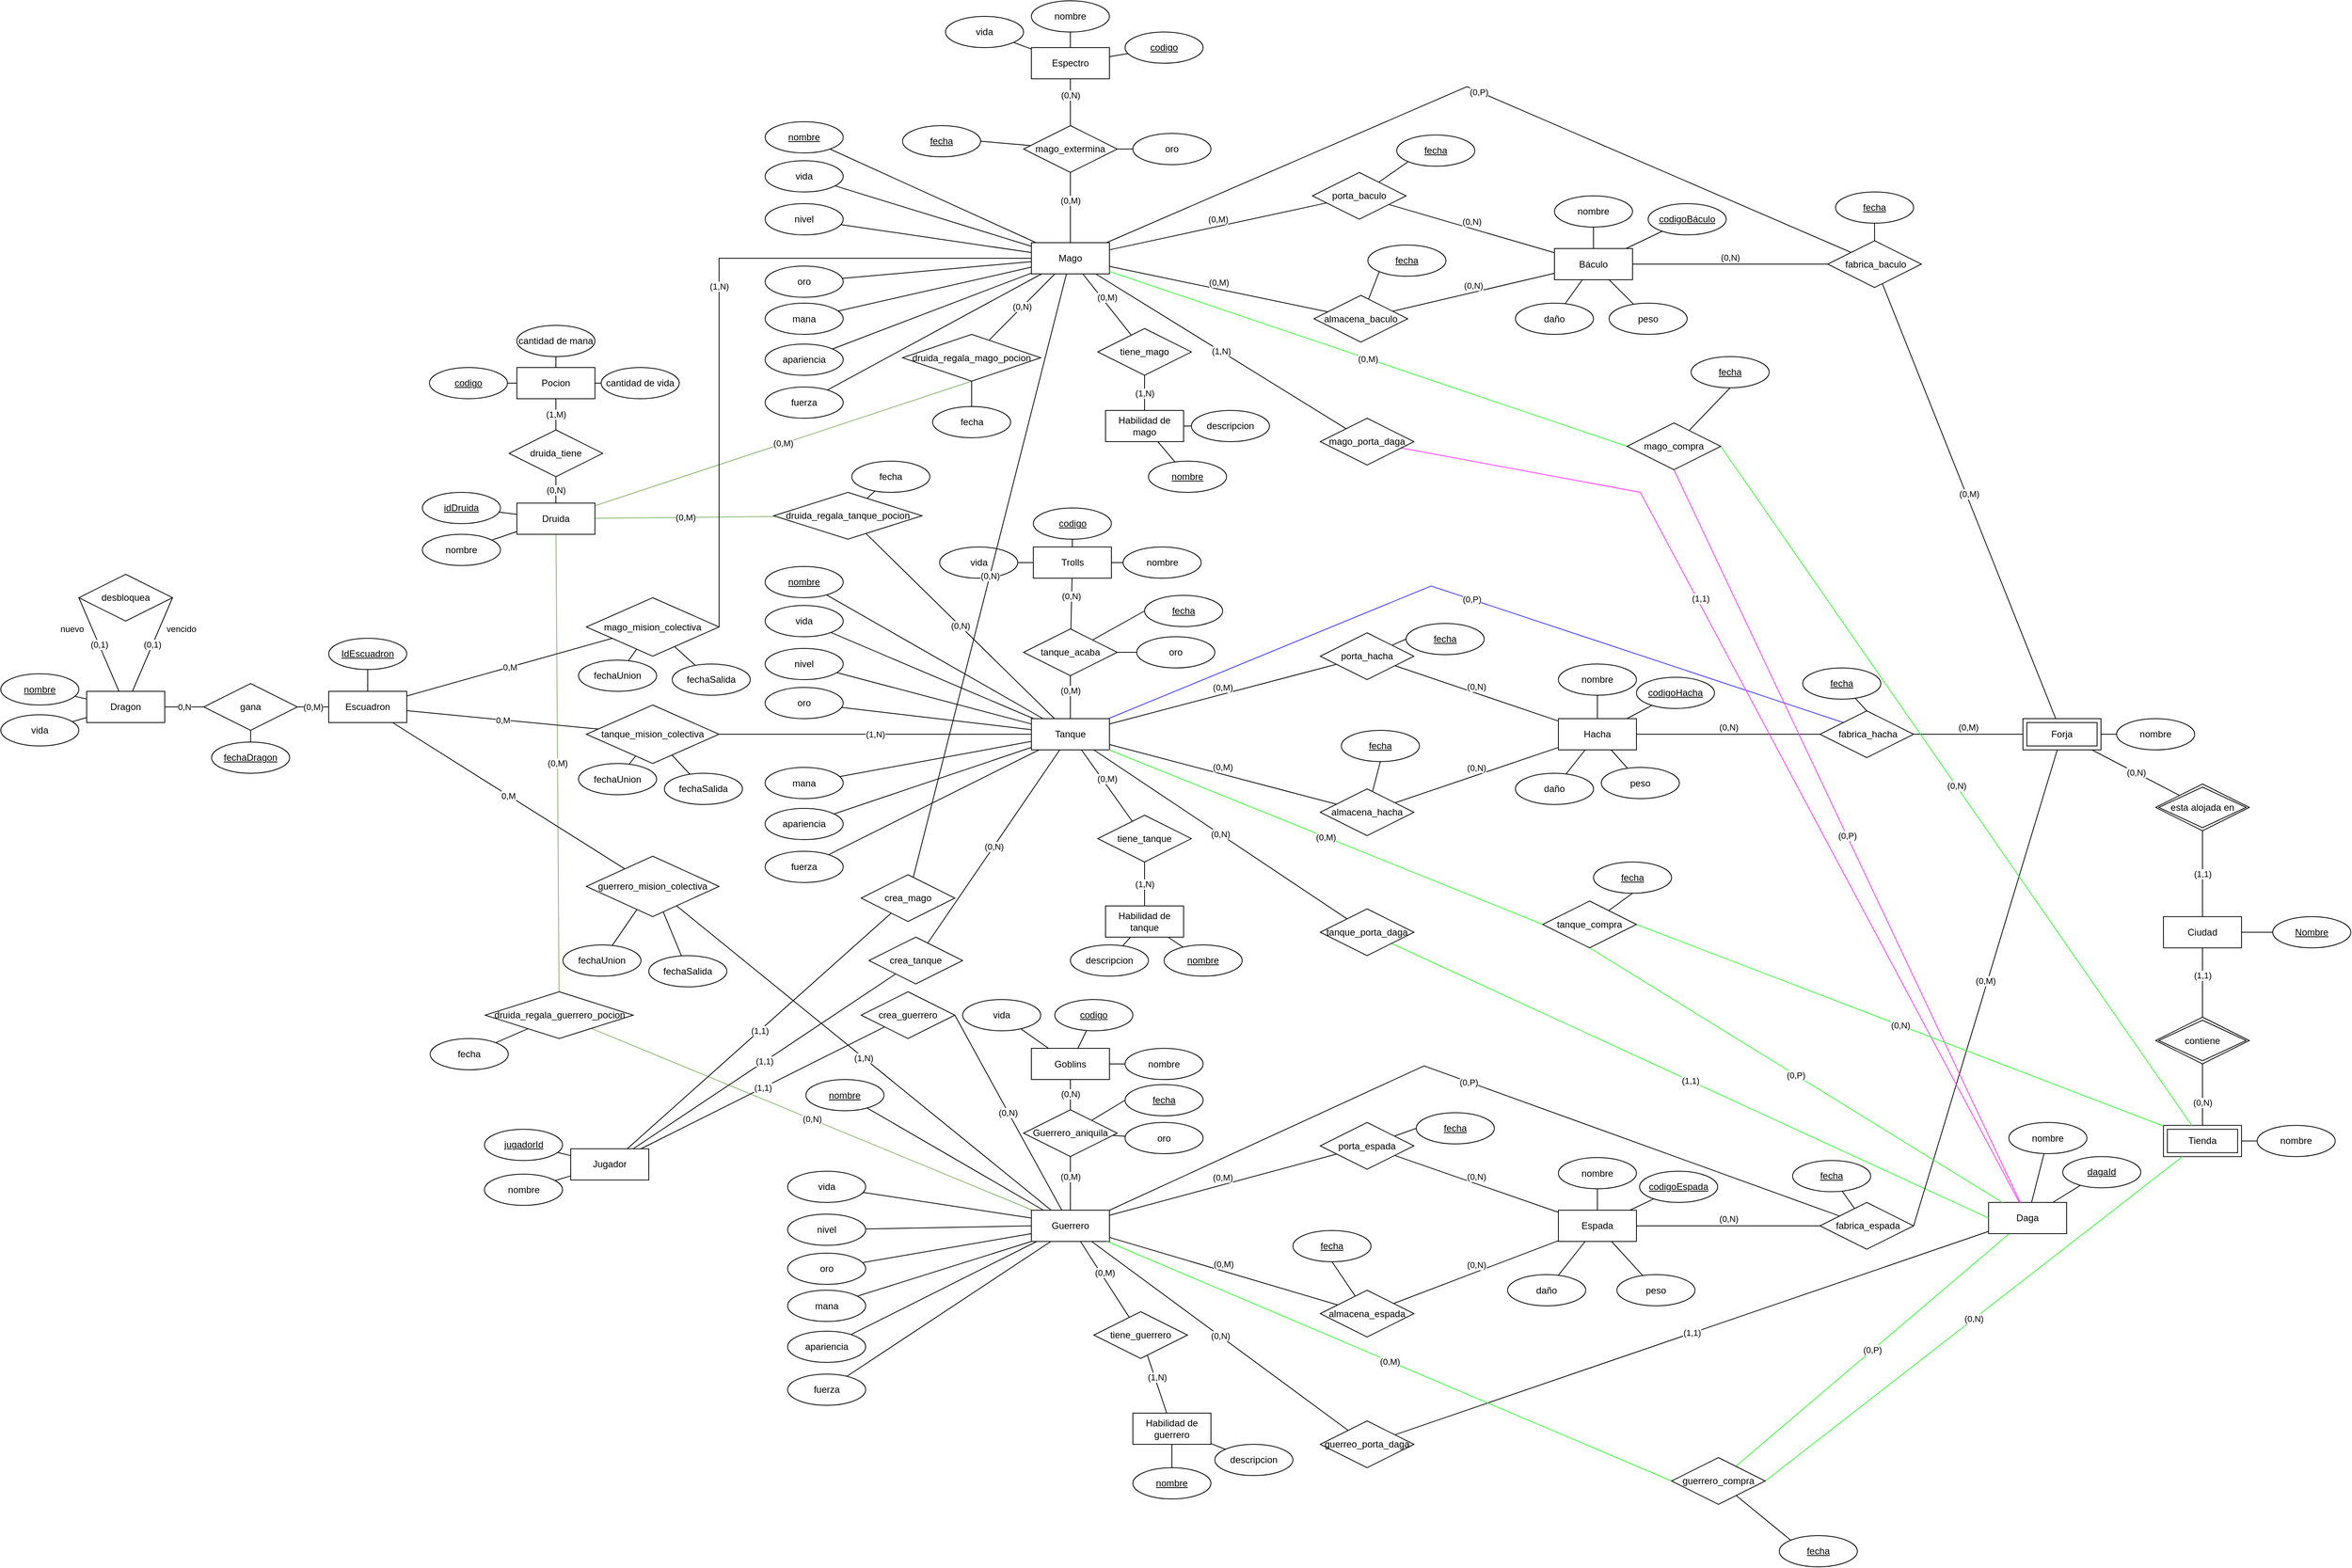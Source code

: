 <mxfile version="15.8.3" type="google" pages="2"><diagram id="R2lEEEUBdFMjLlhIrx00" name="Dragones&amp;Cavernas"><mxGraphModel dx="3022" dy="2034" grid="0" gridSize="10" guides="1" tooltips="1" connect="1" arrows="1" fold="1" page="0" pageScale="1" pageWidth="1100" pageHeight="850" math="0" shadow="0" extFonts="Permanent Marker^https://fonts.googleapis.com/css?family=Permanent+Marker"><root><mxCell id="0"/><mxCell id="1" parent="0"/><mxCell id="zvQDNiaPrXVme6Wpm5Jd-1" value="Ciudad" style="whiteSpace=wrap;html=1;align=center;" parent="1" vertex="1"><mxGeometry x="1220" y="283.75" width="100" height="40" as="geometry"/></mxCell><mxCell id="TqkH96WtXpSK2Lw7jlUA-36" value="(0,N)" style="edgeStyle=none;rounded=0;orthogonalLoop=1;jettySize=auto;html=1;endArrow=none;endFill=0;" parent="1" target="hwm8arNplrM3qDKcNM0_-12" edge="1"><mxGeometry relative="1" as="geometry"><mxPoint x="1270" y="571" as="sourcePoint"/></mxGeometry></mxCell><mxCell id="zvQDNiaPrXVme6Wpm5Jd-2" value="Tienda" style="shape=ext;margin=3;double=1;whiteSpace=wrap;html=1;align=center;" parent="1" vertex="1"><mxGeometry x="1220" y="551.25" width="100" height="40" as="geometry"/></mxCell><mxCell id="kg9_VWS4tZg-NUi4hr4o-6" value="(0,P)" style="edgeStyle=none;rounded=0;orthogonalLoop=1;jettySize=auto;html=1;endArrow=none;endFill=0;strokeColor=#33FF33;" parent="1" source="zvQDNiaPrXVme6Wpm5Jd-8" target="kg9_VWS4tZg-NUi4hr4o-3" edge="1"><mxGeometry relative="1" as="geometry"/></mxCell><mxCell id="zvQDNiaPrXVme6Wpm5Jd-8" value="Daga" style="whiteSpace=wrap;html=1;align=center;" parent="1" vertex="1"><mxGeometry x="996" y="650" width="100" height="40" as="geometry"/></mxCell><mxCell id="TqkH96WtXpSK2Lw7jlUA-30" style="edgeStyle=none;rounded=0;orthogonalLoop=1;jettySize=auto;html=1;endArrow=none;endFill=0;" parent="1" source="zvQDNiaPrXVme6Wpm5Jd-11" target="cY_z52H5tBr66YoxnuBR-29" edge="1"><mxGeometry relative="1" as="geometry"/></mxCell><mxCell id="TqkH96WtXpSK2Lw7jlUA-38" value="(0,N)" style="edgeStyle=none;rounded=0;orthogonalLoop=1;jettySize=auto;html=1;endArrow=none;endFill=0;" parent="1" source="zvQDNiaPrXVme6Wpm5Jd-11" target="TqkH96WtXpSK2Lw7jlUA-34" edge="1"><mxGeometry relative="1" as="geometry"/></mxCell><mxCell id="zvQDNiaPrXVme6Wpm5Jd-11" value="Forja" style="shape=ext;margin=3;double=1;whiteSpace=wrap;html=1;align=center;" parent="1" vertex="1"><mxGeometry x="1040" y="30" width="100" height="40" as="geometry"/></mxCell><mxCell id="zvQDNiaPrXVme6Wpm5Jd-18" value="Dragon" style="whiteSpace=wrap;html=1;align=center;" parent="1" vertex="1"><mxGeometry x="-1440" y="-5" width="100" height="40" as="geometry"/></mxCell><mxCell id="cY_z52H5tBr66YoxnuBR-3" style="rounded=0;orthogonalLoop=1;jettySize=auto;html=1;endArrow=none;endFill=0;" parent="1" source="cY_z52H5tBr66YoxnuBR-2" target="zvQDNiaPrXVme6Wpm5Jd-1" edge="1"><mxGeometry relative="1" as="geometry"><mxPoint x="1235" y="203.75" as="targetPoint"/></mxGeometry></mxCell><mxCell id="cY_z52H5tBr66YoxnuBR-2" value="&lt;u&gt;Nombre&lt;/u&gt;" style="ellipse;whiteSpace=wrap;html=1;align=center;" parent="1" vertex="1"><mxGeometry x="1360" y="283.75" width="100" height="40" as="geometry"/></mxCell><mxCell id="cY_z52H5tBr66YoxnuBR-17" style="rounded=0;orthogonalLoop=1;jettySize=auto;html=1;endArrow=none;endFill=0;" parent="1" source="cY_z52H5tBr66YoxnuBR-16" target="zvQDNiaPrXVme6Wpm5Jd-8" edge="1"><mxGeometry relative="1" as="geometry"><mxPoint x="1130" y="843.75" as="targetPoint"/></mxGeometry></mxCell><mxCell id="cY_z52H5tBr66YoxnuBR-16" value="&lt;u&gt;dagaId&lt;/u&gt;" style="ellipse;whiteSpace=wrap;html=1;align=center;fontStyle=4;" parent="1" vertex="1"><mxGeometry x="1091" y="591.25" width="100" height="40" as="geometry"/></mxCell><mxCell id="cY_z52H5tBr66YoxnuBR-29" value="nombre" style="ellipse;whiteSpace=wrap;html=1;align=center;fontStyle=0;" parent="1" vertex="1"><mxGeometry x="1160" y="30" width="100" height="40" as="geometry"/></mxCell><mxCell id="cY_z52H5tBr66YoxnuBR-47" style="rounded=0;orthogonalLoop=1;jettySize=auto;html=1;endArrow=none;endFill=0;" parent="1" target="zvQDNiaPrXVme6Wpm5Jd-2" edge="1"><mxGeometry relative="1" as="geometry"><mxPoint x="1340" y="571.25" as="sourcePoint"/></mxGeometry></mxCell><mxCell id="cY_z52H5tBr66YoxnuBR-61" style="rounded=0;orthogonalLoop=1;jettySize=auto;html=1;endArrow=none;endFill=0;" parent="1" source="cY_z52H5tBr66YoxnuBR-60" target="zvQDNiaPrXVme6Wpm5Jd-18" edge="1"><mxGeometry relative="1" as="geometry"/></mxCell><mxCell id="cY_z52H5tBr66YoxnuBR-60" value="nombre" style="ellipse;whiteSpace=wrap;html=1;align=center;fontStyle=4;" parent="1" vertex="1"><mxGeometry x="-1550" y="-27.5" width="100" height="40" as="geometry"/></mxCell><mxCell id="cY_z52H5tBr66YoxnuBR-63" style="rounded=0;orthogonalLoop=1;jettySize=auto;html=1;endArrow=none;endFill=0;" parent="1" source="cY_z52H5tBr66YoxnuBR-62" target="zvQDNiaPrXVme6Wpm5Jd-18" edge="1"><mxGeometry relative="1" as="geometry"><mxPoint x="-1340" y="55" as="targetPoint"/></mxGeometry></mxCell><mxCell id="cY_z52H5tBr66YoxnuBR-62" value="vida" style="ellipse;whiteSpace=wrap;html=1;align=center;" parent="1" vertex="1"><mxGeometry x="-1550" y="25" width="100" height="40" as="geometry"/></mxCell><mxCell id="TqkH96WtXpSK2Lw7jlUA-5" value="(0,N)" style="rounded=0;orthogonalLoop=1;jettySize=auto;html=1;endArrow=none;endFill=0;" parent="1" source="TqkH96WtXpSK2Lw7jlUA-4" target="l5H5EvX-EaJIrJX722yr-3" edge="1"><mxGeometry relative="1" as="geometry"><mxPoint x="670" y="797.5" as="targetPoint"/><Array as="points"/></mxGeometry></mxCell><mxCell id="TqkH96WtXpSK2Lw7jlUA-6" value="(1,1)" style="rounded=0;orthogonalLoop=1;jettySize=auto;html=1;entryX=0;entryY=0.5;entryDx=0;entryDy=0;endArrow=none;endFill=0;startArrow=none;strokeColor=#33FF33;" parent="1" source="TqkH96WtXpSK2Lw7jlUA-4" target="zvQDNiaPrXVme6Wpm5Jd-8" edge="1"><mxGeometry relative="1" as="geometry"/></mxCell><mxCell id="TqkH96WtXpSK2Lw7jlUA-4" value="tanque_porta_daga" style="shape=rhombus;perimeter=rhombusPerimeter;whiteSpace=wrap;html=1;align=center;" parent="1" vertex="1"><mxGeometry x="140" y="273.75" width="120" height="60" as="geometry"/></mxCell><mxCell id="TqkH96WtXpSK2Lw7jlUA-37" value="(1,1)" style="edgeStyle=none;rounded=0;orthogonalLoop=1;jettySize=auto;html=1;endArrow=none;endFill=0;" parent="1" source="TqkH96WtXpSK2Lw7jlUA-34" target="zvQDNiaPrXVme6Wpm5Jd-1" edge="1"><mxGeometry relative="1" as="geometry"/></mxCell><mxCell id="TqkH96WtXpSK2Lw7jlUA-34" value="esta alojada en" style="shape=rhombus;double=1;perimeter=rhombusPerimeter;whiteSpace=wrap;html=1;align=center;" parent="1" vertex="1"><mxGeometry x="1210" y="113.75" width="120" height="60" as="geometry"/></mxCell><mxCell id="TqkH96WtXpSK2Lw7jlUA-40" value="(0,M)" style="edgeStyle=none;rounded=0;orthogonalLoop=1;jettySize=auto;html=1;endArrow=none;endFill=0;verticalAlign=bottom;" parent="1" source="TqkH96WtXpSK2Lw7jlUA-39" target="zvQDNiaPrXVme6Wpm5Jd-11" edge="1"><mxGeometry relative="1" as="geometry"/></mxCell><mxCell id="l5H5EvX-EaJIrJX722yr-120" value="(0,N)" style="edgeStyle=none;rounded=0;orthogonalLoop=1;jettySize=auto;html=1;endArrow=none;endFill=0;verticalAlign=bottom;" parent="1" source="TqkH96WtXpSK2Lw7jlUA-39" target="l5H5EvX-EaJIrJX722yr-7" edge="1"><mxGeometry relative="1" as="geometry"/></mxCell><mxCell id="kg9_VWS4tZg-NUi4hr4o-16" value="(0,P)" style="edgeStyle=none;rounded=0;orthogonalLoop=1;jettySize=auto;html=1;exitX=0;exitY=0;exitDx=0;exitDy=0;endArrow=none;endFill=0;strokeColor=#3333FF;" parent="1" source="TqkH96WtXpSK2Lw7jlUA-39" target="l5H5EvX-EaJIrJX722yr-3" edge="1"><mxGeometry relative="1" as="geometry"><Array as="points"><mxPoint x="282" y="-140"/></Array></mxGeometry></mxCell><mxCell id="TqkH96WtXpSK2Lw7jlUA-39" value="&amp;nbsp;fabrica_hacha" style="shape=rhombus;perimeter=rhombusPerimeter;whiteSpace=wrap;html=1;align=center;" parent="1" vertex="1"><mxGeometry x="780" y="20" width="120" height="60" as="geometry"/></mxCell><mxCell id="xgffw6y-YPBl8SujTWcM-2" style="edgeStyle=none;rounded=0;orthogonalLoop=1;jettySize=auto;html=1;entryX=0.5;entryY=0;entryDx=0;entryDy=0;endArrow=none;endFill=0;" parent="1" source="xgffw6y-YPBl8SujTWcM-1" target="TqkH96WtXpSK2Lw7jlUA-39" edge="1"><mxGeometry relative="1" as="geometry"/></mxCell><mxCell id="xgffw6y-YPBl8SujTWcM-1" value="fecha" style="ellipse;whiteSpace=wrap;html=1;align=center;fontStyle=4" parent="1" vertex="1"><mxGeometry x="758" y="-35" width="100" height="40" as="geometry"/></mxCell><mxCell id="l5H5EvX-EaJIrJX722yr-129" value="(0,N)" style="edgeStyle=none;rounded=0;orthogonalLoop=1;jettySize=auto;html=1;endArrow=none;endFill=0;verticalAlign=bottom;" parent="1" source="xgffw6y-YPBl8SujTWcM-3" target="l5H5EvX-EaJIrJX722yr-5" edge="1"><mxGeometry relative="1" as="geometry"/></mxCell><mxCell id="6BmBbp2scBtedvgZhCz--36" value="(0,M)" style="edgeStyle=none;rounded=0;orthogonalLoop=1;jettySize=auto;html=1;endArrow=none;endFill=0;verticalAlign=bottom;" parent="1" source="xgffw6y-YPBl8SujTWcM-3" target="l5H5EvX-EaJIrJX722yr-1" edge="1"><mxGeometry relative="1" as="geometry"><Array as="points"/></mxGeometry></mxCell><mxCell id="xgffw6y-YPBl8SujTWcM-3" value="almacena_baculo" style="shape=rhombus;perimeter=rhombusPerimeter;whiteSpace=wrap;html=1;align=center;" parent="1" vertex="1"><mxGeometry x="132" y="-512.5" width="120" height="60" as="geometry"/></mxCell><mxCell id="xgffw6y-YPBl8SujTWcM-12" value="(0,N)" style="edgeStyle=none;rounded=0;orthogonalLoop=1;jettySize=auto;html=1;endArrow=none;endFill=0;fillColor=#d5e8d4;strokeColor=#82b366;" parent="1" source="xgffw6y-YPBl8SujTWcM-11" target="l5H5EvX-EaJIrJX722yr-2" edge="1"><mxGeometry relative="1" as="geometry"><mxPoint x="-380" y="844" as="targetPoint"/></mxGeometry></mxCell><mxCell id="DVMqez6HcM-77Ls5iNE0-15" value="(0,M)" style="edgeStyle=none;rounded=0;orthogonalLoop=1;jettySize=auto;html=1;endArrow=none;endFill=0;fillColor=#d5e8d4;strokeColor=#82b366;" parent="1" source="xgffw6y-YPBl8SujTWcM-11" target="aEkDdRYLCo-lXknYvHBf-18" edge="1"><mxGeometry relative="1" as="geometry"><mxPoint x="-851" y="-200" as="targetPoint"/></mxGeometry></mxCell><mxCell id="xgffw6y-YPBl8SujTWcM-11" value="druida_regala_guerrero_pocion" style="shape=rhombus;perimeter=rhombusPerimeter;whiteSpace=wrap;html=1;align=center;" parent="1" vertex="1"><mxGeometry x="-929.5" y="380" width="189.5" height="60" as="geometry"/></mxCell><mxCell id="xgffw6y-YPBl8SujTWcM-15" style="edgeStyle=none;rounded=0;orthogonalLoop=1;jettySize=auto;html=1;endArrow=none;endFill=0;" parent="1" source="xgffw6y-YPBl8SujTWcM-14" target="xgffw6y-YPBl8SujTWcM-11" edge="1"><mxGeometry relative="1" as="geometry"/></mxCell><mxCell id="xgffw6y-YPBl8SujTWcM-14" value="fecha" style="ellipse;whiteSpace=wrap;html=1;align=center;" parent="1" vertex="1"><mxGeometry x="-1000" y="440" width="100" height="40" as="geometry"/></mxCell><mxCell id="F5tc_kkodj2UoAqyKzQS-99" value="(1,N)" style="edgeStyle=none;rounded=0;orthogonalLoop=1;jettySize=auto;html=1;endArrow=none;endFill=0;strokeColor=#000000;" parent="1" source="xgffw6y-YPBl8SujTWcM-39" target="l5H5EvX-EaJIrJX722yr-2" edge="1"><mxGeometry relative="1" as="geometry"/></mxCell><mxCell id="DVMqez6HcM-77Ls5iNE0-4" value="0,M" style="rounded=0;orthogonalLoop=1;jettySize=auto;html=1;endArrow=none;endFill=0;" parent="1" source="xgffw6y-YPBl8SujTWcM-39" target="DVMqez6HcM-77Ls5iNE0-1" edge="1"><mxGeometry relative="1" as="geometry"/></mxCell><mxCell id="xgffw6y-YPBl8SujTWcM-39" value="guerrero_mision_colectiva" style="shape=rhombus;perimeter=rhombusPerimeter;whiteSpace=wrap;html=1;align=center;" parent="1" vertex="1"><mxGeometry x="-800" y="206.25" width="170" height="77.5" as="geometry"/></mxCell><mxCell id="l5H5EvX-EaJIrJX722yr-126" value="(1,1)" style="edgeStyle=none;rounded=0;orthogonalLoop=1;jettySize=auto;html=1;endArrow=none;endFill=0;verticalAlign=bottom;" parent="1" source="hwm8arNplrM3qDKcNM0_-12" target="zvQDNiaPrXVme6Wpm5Jd-1" edge="1"><mxGeometry relative="1" as="geometry"><mxPoint x="1270" y="448.75" as="targetPoint"/></mxGeometry></mxCell><mxCell id="hwm8arNplrM3qDKcNM0_-12" value="contiene" style="shape=rhombus;double=1;perimeter=rhombusPerimeter;whiteSpace=wrap;html=1;align=center;" parent="1" vertex="1"><mxGeometry x="1210" y="412.5" width="120" height="60" as="geometry"/></mxCell><mxCell id="l5H5EvX-EaJIrJX722yr-1" value="Mago" style="whiteSpace=wrap;html=1;align=center;" parent="1" vertex="1"><mxGeometry x="-230" y="-580" width="100" height="40" as="geometry"/></mxCell><mxCell id="6BmBbp2scBtedvgZhCz--38" value="(0,M)" style="edgeStyle=none;rounded=0;orthogonalLoop=1;jettySize=auto;html=1;endArrow=none;endFill=0;verticalAlign=bottom;" parent="1" source="l5H5EvX-EaJIrJX722yr-2" target="l5H5EvX-EaJIrJX722yr-135" edge="1"><mxGeometry relative="1" as="geometry"/></mxCell><mxCell id="kg9_VWS4tZg-NUi4hr4o-17" value="(0,P)" style="edgeStyle=none;rounded=0;orthogonalLoop=1;jettySize=auto;html=1;exitX=1;exitY=0;exitDx=0;exitDy=0;endArrow=none;endFill=0;strokeColor=#000000;" parent="1" source="l5H5EvX-EaJIrJX722yr-2" target="l5H5EvX-EaJIrJX722yr-115" edge="1"><mxGeometry relative="1" as="geometry"><Array as="points"><mxPoint x="273" y="475"/></Array></mxGeometry></mxCell><mxCell id="l5H5EvX-EaJIrJX722yr-2" value="Guerrero" style="whiteSpace=wrap;html=1;align=center;" parent="1" vertex="1"><mxGeometry x="-230" y="660" width="100" height="40" as="geometry"/></mxCell><mxCell id="l5H5EvX-EaJIrJX722yr-3" value="Tanque" style="whiteSpace=wrap;html=1;align=center;" parent="1" vertex="1"><mxGeometry x="-230" y="30" width="100" height="40" as="geometry"/></mxCell><mxCell id="l5H5EvX-EaJIrJX722yr-5" value="Báculo" style="whiteSpace=wrap;html=1;align=center;" parent="1" vertex="1"><mxGeometry x="440" y="-572.5" width="100" height="40" as="geometry"/></mxCell><mxCell id="l5H5EvX-EaJIrJX722yr-6" value="Espada" style="whiteSpace=wrap;html=1;align=center;" parent="1" vertex="1"><mxGeometry x="445" y="660" width="100" height="40" as="geometry"/></mxCell><mxCell id="l5H5EvX-EaJIrJX722yr-136" value="(0,N)" style="edgeStyle=none;rounded=0;orthogonalLoop=1;jettySize=auto;html=1;endArrow=none;endFill=0;verticalAlign=bottom;" parent="1" source="l5H5EvX-EaJIrJX722yr-7" target="l5H5EvX-EaJIrJX722yr-132" edge="1"><mxGeometry relative="1" as="geometry"/></mxCell><mxCell id="l5H5EvX-EaJIrJX722yr-7" value="Hacha" style="whiteSpace=wrap;html=1;align=center;" parent="1" vertex="1"><mxGeometry x="445" y="30" width="100" height="40" as="geometry"/></mxCell><mxCell id="l5H5EvX-EaJIrJX722yr-8" value="Espectro" style="whiteSpace=wrap;html=1;align=center;" parent="1" vertex="1"><mxGeometry x="-230" y="-830" width="100" height="40" as="geometry"/></mxCell><mxCell id="l5H5EvX-EaJIrJX722yr-162" value="(0,N)" style="edgeStyle=none;rounded=0;orthogonalLoop=1;jettySize=auto;html=1;endArrow=none;endFill=0;verticalAlign=bottom;" parent="1" source="l5H5EvX-EaJIrJX722yr-9" target="l5H5EvX-EaJIrJX722yr-161" edge="1"><mxGeometry x="0.419" relative="1" as="geometry"><mxPoint as="offset"/></mxGeometry></mxCell><mxCell id="l5H5EvX-EaJIrJX722yr-9" value="Goblins" style="whiteSpace=wrap;html=1;align=center;" parent="1" vertex="1"><mxGeometry x="-230" y="452.5" width="100" height="40" as="geometry"/></mxCell><mxCell id="l5H5EvX-EaJIrJX722yr-159" value="(0,N)" style="edgeStyle=none;rounded=0;orthogonalLoop=1;jettySize=auto;html=1;endArrow=none;endFill=0;verticalAlign=bottom;" parent="1" source="l5H5EvX-EaJIrJX722yr-10" target="l5H5EvX-EaJIrJX722yr-158" edge="1"><mxGeometry relative="1" as="geometry"/></mxCell><mxCell id="l5H5EvX-EaJIrJX722yr-10" value="Trolls" style="whiteSpace=wrap;html=1;align=center;" parent="1" vertex="1"><mxGeometry x="-227.5" y="-190" width="100" height="40" as="geometry"/></mxCell><mxCell id="l5H5EvX-EaJIrJX722yr-29" style="edgeStyle=none;rounded=0;orthogonalLoop=1;jettySize=auto;html=1;endArrow=none;endFill=0;" parent="1" source="l5H5EvX-EaJIrJX722yr-11" target="l5H5EvX-EaJIrJX722yr-9" edge="1"><mxGeometry relative="1" as="geometry"/></mxCell><mxCell id="l5H5EvX-EaJIrJX722yr-11" value="codigo" style="ellipse;whiteSpace=wrap;html=1;align=center;fontStyle=4;" parent="1" vertex="1"><mxGeometry x="-200" y="390" width="100" height="40" as="geometry"/></mxCell><mxCell id="l5H5EvX-EaJIrJX722yr-31" style="edgeStyle=none;rounded=0;orthogonalLoop=1;jettySize=auto;html=1;endArrow=none;endFill=0;" parent="1" source="l5H5EvX-EaJIrJX722yr-12" target="l5H5EvX-EaJIrJX722yr-9" edge="1"><mxGeometry relative="1" as="geometry"/></mxCell><mxCell id="l5H5EvX-EaJIrJX722yr-12" value="nombre" style="ellipse;whiteSpace=wrap;html=1;align=center;" parent="1" vertex="1"><mxGeometry x="-110" y="452.5" width="100" height="40" as="geometry"/></mxCell><mxCell id="l5H5EvX-EaJIrJX722yr-32" style="edgeStyle=none;rounded=0;orthogonalLoop=1;jettySize=auto;html=1;endArrow=none;endFill=0;" parent="1" source="l5H5EvX-EaJIrJX722yr-13" target="l5H5EvX-EaJIrJX722yr-9" edge="1"><mxGeometry relative="1" as="geometry"><mxPoint x="-240" y="497.5" as="targetPoint"/></mxGeometry></mxCell><mxCell id="l5H5EvX-EaJIrJX722yr-13" value="vida" style="ellipse;whiteSpace=wrap;html=1;align=center;" parent="1" vertex="1"><mxGeometry x="-318" y="390" width="100" height="40" as="geometry"/></mxCell><mxCell id="l5H5EvX-EaJIrJX722yr-33" style="edgeStyle=none;rounded=0;orthogonalLoop=1;jettySize=auto;html=1;endArrow=none;endFill=0;" parent="1" source="l5H5EvX-EaJIrJX722yr-15" target="l5H5EvX-EaJIrJX722yr-10" edge="1"><mxGeometry relative="1" as="geometry"/></mxCell><mxCell id="l5H5EvX-EaJIrJX722yr-15" value="codigo" style="ellipse;whiteSpace=wrap;html=1;align=center;fontStyle=4;" parent="1" vertex="1"><mxGeometry x="-227.5" y="-240" width="100" height="40" as="geometry"/></mxCell><mxCell id="l5H5EvX-EaJIrJX722yr-35" style="edgeStyle=none;rounded=0;orthogonalLoop=1;jettySize=auto;html=1;endArrow=none;endFill=0;" parent="1" source="l5H5EvX-EaJIrJX722yr-16" target="l5H5EvX-EaJIrJX722yr-10" edge="1"><mxGeometry relative="1" as="geometry"/></mxCell><mxCell id="l5H5EvX-EaJIrJX722yr-16" value="nombre" style="ellipse;whiteSpace=wrap;html=1;align=center;" parent="1" vertex="1"><mxGeometry x="-112.5" y="-190" width="100" height="40" as="geometry"/></mxCell><mxCell id="l5H5EvX-EaJIrJX722yr-36" style="edgeStyle=none;rounded=0;orthogonalLoop=1;jettySize=auto;html=1;endArrow=none;endFill=0;" parent="1" source="l5H5EvX-EaJIrJX722yr-17" target="l5H5EvX-EaJIrJX722yr-10" edge="1"><mxGeometry relative="1" as="geometry"/></mxCell><mxCell id="l5H5EvX-EaJIrJX722yr-17" value="vida" style="ellipse;whiteSpace=wrap;html=1;align=center;" parent="1" vertex="1"><mxGeometry x="-347.5" y="-190" width="100" height="40" as="geometry"/></mxCell><mxCell id="l5H5EvX-EaJIrJX722yr-24" style="rounded=0;orthogonalLoop=1;jettySize=auto;html=1;endArrow=none;endFill=0;" parent="1" source="l5H5EvX-EaJIrJX722yr-19" target="l5H5EvX-EaJIrJX722yr-8" edge="1"><mxGeometry relative="1" as="geometry"/></mxCell><mxCell id="l5H5EvX-EaJIrJX722yr-19" value="codigo" style="ellipse;whiteSpace=wrap;html=1;align=center;fontStyle=4;" parent="1" vertex="1"><mxGeometry x="-110" y="-850" width="100" height="40" as="geometry"/></mxCell><mxCell id="l5H5EvX-EaJIrJX722yr-26" style="edgeStyle=none;rounded=0;orthogonalLoop=1;jettySize=auto;html=1;endArrow=none;endFill=0;" parent="1" source="l5H5EvX-EaJIrJX722yr-20" target="l5H5EvX-EaJIrJX722yr-8" edge="1"><mxGeometry relative="1" as="geometry"><mxPoint x="-230" y="-820" as="targetPoint"/></mxGeometry></mxCell><mxCell id="l5H5EvX-EaJIrJX722yr-20" value="nombre" style="ellipse;whiteSpace=wrap;html=1;align=center;" parent="1" vertex="1"><mxGeometry x="-230" y="-890" width="100" height="40" as="geometry"/></mxCell><mxCell id="l5H5EvX-EaJIrJX722yr-27" style="edgeStyle=none;rounded=0;orthogonalLoop=1;jettySize=auto;html=1;endArrow=none;endFill=0;" parent="1" source="l5H5EvX-EaJIrJX722yr-21" target="l5H5EvX-EaJIrJX722yr-8" edge="1"><mxGeometry relative="1" as="geometry"><mxPoint x="-230" y="-810" as="targetPoint"/></mxGeometry></mxCell><mxCell id="l5H5EvX-EaJIrJX722yr-21" value="vida" style="ellipse;whiteSpace=wrap;html=1;align=center;" parent="1" vertex="1"><mxGeometry x="-340" y="-870" width="100" height="40" as="geometry"/></mxCell><mxCell id="l5H5EvX-EaJIrJX722yr-41" style="edgeStyle=none;rounded=0;orthogonalLoop=1;jettySize=auto;html=1;endArrow=none;endFill=0;" parent="1" source="l5H5EvX-EaJIrJX722yr-37" target="l5H5EvX-EaJIrJX722yr-1" edge="1"><mxGeometry relative="1" as="geometry"><mxPoint x="115" y="-584.667" as="targetPoint"/></mxGeometry></mxCell><mxCell id="l5H5EvX-EaJIrJX722yr-37" value="vida" style="ellipse;whiteSpace=wrap;html=1;align=center;" parent="1" vertex="1"><mxGeometry x="-571" y="-685" width="100" height="40" as="geometry"/></mxCell><mxCell id="l5H5EvX-EaJIrJX722yr-42" style="edgeStyle=none;rounded=0;orthogonalLoop=1;jettySize=auto;html=1;endArrow=none;endFill=0;" parent="1" source="l5H5EvX-EaJIrJX722yr-38" target="l5H5EvX-EaJIrJX722yr-1" edge="1"><mxGeometry relative="1" as="geometry"/></mxCell><mxCell id="l5H5EvX-EaJIrJX722yr-38" value="mana" style="ellipse;whiteSpace=wrap;html=1;align=center;" parent="1" vertex="1"><mxGeometry x="-571" y="-502.5" width="100" height="40" as="geometry"/></mxCell><mxCell id="l5H5EvX-EaJIrJX722yr-47" style="edgeStyle=none;rounded=0;orthogonalLoop=1;jettySize=auto;html=1;endArrow=none;endFill=0;entryX=0;entryY=0.5;entryDx=0;entryDy=0;" parent="1" source="F5tc_kkodj2UoAqyKzQS-92" target="l5H5EvX-EaJIrJX722yr-2" edge="1"><mxGeometry relative="1" as="geometry"><mxPoint x="-242.2" y="723.542" as="targetPoint"/><mxPoint x="-552.242" y="724.569" as="sourcePoint"/></mxGeometry></mxCell><mxCell id="l5H5EvX-EaJIrJX722yr-48" style="edgeStyle=none;rounded=0;orthogonalLoop=1;jettySize=auto;html=1;endArrow=none;endFill=0;entryX=0;entryY=1;entryDx=0;entryDy=0;" parent="1" source="F5tc_kkodj2UoAqyKzQS-87" target="l5H5EvX-EaJIrJX722yr-2" edge="1"><mxGeometry relative="1" as="geometry"><mxPoint x="-242.2" y="739.792" as="targetPoint"/><mxPoint x="-559.761" y="823.175" as="sourcePoint"/></mxGeometry></mxCell><mxCell id="l5H5EvX-EaJIrJX722yr-53" style="edgeStyle=none;rounded=0;orthogonalLoop=1;jettySize=auto;html=1;endArrow=none;endFill=0;" parent="1" source="F5tc_kkodj2UoAqyKzQS-80" target="l5H5EvX-EaJIrJX722yr-3" edge="1"><mxGeometry relative="1" as="geometry"><mxPoint x="100" y="50" as="targetPoint"/><mxPoint x="-516.09" y="124.184" as="sourcePoint"/></mxGeometry></mxCell><mxCell id="l5H5EvX-EaJIrJX722yr-54" style="edgeStyle=none;rounded=0;orthogonalLoop=1;jettySize=auto;html=1;endArrow=none;endFill=0;" parent="1" source="F5tc_kkodj2UoAqyKzQS-84" target="l5H5EvX-EaJIrJX722yr-3" edge="1"><mxGeometry relative="1" as="geometry"><mxPoint x="-529.092" y="228.029" as="sourcePoint"/></mxGeometry></mxCell><mxCell id="l5H5EvX-EaJIrJX722yr-59" style="edgeStyle=none;rounded=0;orthogonalLoop=1;jettySize=auto;html=1;endArrow=none;endFill=0;" parent="1" source="l5H5EvX-EaJIrJX722yr-55" target="l5H5EvX-EaJIrJX722yr-5" edge="1"><mxGeometry relative="1" as="geometry"><mxPoint x="440" y="-584.667" as="targetPoint"/></mxGeometry></mxCell><mxCell id="l5H5EvX-EaJIrJX722yr-55" value="peso" style="ellipse;whiteSpace=wrap;html=1;align=center;" parent="1" vertex="1"><mxGeometry x="510" y="-502.5" width="100" height="40" as="geometry"/></mxCell><mxCell id="l5H5EvX-EaJIrJX722yr-60" style="edgeStyle=none;rounded=0;orthogonalLoop=1;jettySize=auto;html=1;endArrow=none;endFill=0;" parent="1" source="l5H5EvX-EaJIrJX722yr-56" target="l5H5EvX-EaJIrJX722yr-5" edge="1"><mxGeometry relative="1" as="geometry"/></mxCell><mxCell id="l5H5EvX-EaJIrJX722yr-56" value="daño" style="ellipse;whiteSpace=wrap;html=1;align=center;" parent="1" vertex="1"><mxGeometry x="390" y="-502.5" width="100" height="40" as="geometry"/></mxCell><mxCell id="l5H5EvX-EaJIrJX722yr-58" style="edgeStyle=none;rounded=0;orthogonalLoop=1;jettySize=auto;html=1;endArrow=none;endFill=0;" parent="1" source="l5H5EvX-EaJIrJX722yr-57" target="l5H5EvX-EaJIrJX722yr-5" edge="1"><mxGeometry relative="1" as="geometry"/></mxCell><mxCell id="l5H5EvX-EaJIrJX722yr-57" value="&lt;span&gt;nombre&lt;/span&gt;" style="ellipse;whiteSpace=wrap;html=1;align=center;fontStyle=0" parent="1" vertex="1"><mxGeometry x="440" y="-640" width="100" height="40" as="geometry"/></mxCell><mxCell id="l5H5EvX-EaJIrJX722yr-65" style="edgeStyle=none;rounded=0;orthogonalLoop=1;jettySize=auto;html=1;endArrow=none;endFill=0;" parent="1" source="l5H5EvX-EaJIrJX722yr-61" target="l5H5EvX-EaJIrJX722yr-6" edge="1"><mxGeometry relative="1" as="geometry"><mxPoint x="430" y="575" as="targetPoint"/></mxGeometry></mxCell><mxCell id="l5H5EvX-EaJIrJX722yr-61" value="peso" style="ellipse;whiteSpace=wrap;html=1;align=center;" parent="1" vertex="1"><mxGeometry x="520" y="742.5" width="100" height="40" as="geometry"/></mxCell><mxCell id="l5H5EvX-EaJIrJX722yr-66" style="edgeStyle=none;rounded=0;orthogonalLoop=1;jettySize=auto;html=1;endArrow=none;endFill=0;" parent="1" source="l5H5EvX-EaJIrJX722yr-62" target="l5H5EvX-EaJIrJX722yr-6" edge="1"><mxGeometry relative="1" as="geometry"/></mxCell><mxCell id="l5H5EvX-EaJIrJX722yr-62" value="daño" style="ellipse;whiteSpace=wrap;html=1;align=center;" parent="1" vertex="1"><mxGeometry x="380" y="742.5" width="100" height="40" as="geometry"/></mxCell><mxCell id="l5H5EvX-EaJIrJX722yr-64" style="edgeStyle=none;rounded=0;orthogonalLoop=1;jettySize=auto;html=1;endArrow=none;endFill=0;" parent="1" source="l5H5EvX-EaJIrJX722yr-63" target="l5H5EvX-EaJIrJX722yr-6" edge="1"><mxGeometry relative="1" as="geometry"/></mxCell><mxCell id="l5H5EvX-EaJIrJX722yr-63" value="&lt;span&gt;nombre&lt;/span&gt;" style="ellipse;whiteSpace=wrap;html=1;align=center;fontStyle=0" parent="1" vertex="1"><mxGeometry x="445" y="592.5" width="100" height="40" as="geometry"/></mxCell><mxCell id="l5H5EvX-EaJIrJX722yr-71" style="edgeStyle=none;rounded=0;orthogonalLoop=1;jettySize=auto;html=1;endArrow=none;endFill=0;" parent="1" source="l5H5EvX-EaJIrJX722yr-67" target="l5H5EvX-EaJIrJX722yr-7" edge="1"><mxGeometry relative="1" as="geometry"><mxPoint x="390" y="-49.667" as="targetPoint"/></mxGeometry></mxCell><mxCell id="l5H5EvX-EaJIrJX722yr-67" value="peso" style="ellipse;whiteSpace=wrap;html=1;align=center;" parent="1" vertex="1"><mxGeometry x="500" y="92.5" width="100" height="40" as="geometry"/></mxCell><mxCell id="l5H5EvX-EaJIrJX722yr-72" style="edgeStyle=none;rounded=0;orthogonalLoop=1;jettySize=auto;html=1;endArrow=none;endFill=0;" parent="1" source="l5H5EvX-EaJIrJX722yr-68" target="l5H5EvX-EaJIrJX722yr-7" edge="1"><mxGeometry relative="1" as="geometry"/></mxCell><mxCell id="l5H5EvX-EaJIrJX722yr-68" value="daño" style="ellipse;whiteSpace=wrap;html=1;align=center;" parent="1" vertex="1"><mxGeometry x="390" y="100" width="100" height="40" as="geometry"/></mxCell><mxCell id="l5H5EvX-EaJIrJX722yr-70" style="edgeStyle=none;rounded=0;orthogonalLoop=1;jettySize=auto;html=1;endArrow=none;endFill=0;" parent="1" source="l5H5EvX-EaJIrJX722yr-69" target="l5H5EvX-EaJIrJX722yr-7" edge="1"><mxGeometry relative="1" as="geometry"/></mxCell><mxCell id="l5H5EvX-EaJIrJX722yr-69" value="&lt;span&gt;nombre&lt;/span&gt;" style="ellipse;whiteSpace=wrap;html=1;align=center;fontStyle=0" parent="1" vertex="1"><mxGeometry x="445" y="-40" width="100" height="40" as="geometry"/></mxCell><mxCell id="l5H5EvX-EaJIrJX722yr-73" value="(1,N)" style="edgeStyle=none;rounded=0;orthogonalLoop=1;jettySize=auto;html=1;endArrow=none;endFill=0;" parent="1" source="l5H5EvX-EaJIrJX722yr-74" target="l5H5EvX-EaJIrJX722yr-79" edge="1"><mxGeometry relative="1" as="geometry"><Array as="points"/></mxGeometry></mxCell><mxCell id="l5H5EvX-EaJIrJX722yr-74" value="Habilidad de mago" style="whiteSpace=wrap;html=1;align=center;" parent="1" vertex="1"><mxGeometry x="-135" y="-365" width="100" height="40" as="geometry"/></mxCell><mxCell id="l5H5EvX-EaJIrJX722yr-75" style="rounded=0;orthogonalLoop=1;jettySize=auto;html=1;endArrow=none;endFill=0;" parent="1" source="l5H5EvX-EaJIrJX722yr-76" target="l5H5EvX-EaJIrJX722yr-74" edge="1"><mxGeometry relative="1" as="geometry"><mxPoint x="-210" y="-590" as="targetPoint"/></mxGeometry></mxCell><mxCell id="l5H5EvX-EaJIrJX722yr-76" value="descripcion" style="ellipse;whiteSpace=wrap;html=1;align=center;" parent="1" vertex="1"><mxGeometry x="-25" y="-365" width="100" height="40" as="geometry"/></mxCell><mxCell id="l5H5EvX-EaJIrJX722yr-77" style="rounded=0;orthogonalLoop=1;jettySize=auto;html=1;endArrow=none;endFill=0;" parent="1" source="l5H5EvX-EaJIrJX722yr-78" target="l5H5EvX-EaJIrJX722yr-74" edge="1"><mxGeometry relative="1" as="geometry"><mxPoint x="-125" y="-270.833" as="targetPoint"/></mxGeometry></mxCell><mxCell id="l5H5EvX-EaJIrJX722yr-78" value="nombre" style="ellipse;whiteSpace=wrap;html=1;align=center;fontStyle=4;" parent="1" vertex="1"><mxGeometry x="-80" y="-300" width="100" height="40" as="geometry"/></mxCell><mxCell id="l5H5EvX-EaJIrJX722yr-99" value="(0,M)" style="edgeStyle=none;rounded=0;orthogonalLoop=1;jettySize=auto;html=1;endArrow=none;endFill=0;verticalAlign=bottom;" parent="1" source="l5H5EvX-EaJIrJX722yr-79" target="l5H5EvX-EaJIrJX722yr-1" edge="1"><mxGeometry relative="1" as="geometry"/></mxCell><mxCell id="l5H5EvX-EaJIrJX722yr-79" value="tiene_mago" style="shape=rhombus;perimeter=rhombusPerimeter;whiteSpace=wrap;html=1;align=center;" parent="1" vertex="1"><mxGeometry x="-145" y="-470" width="120" height="60" as="geometry"/></mxCell><mxCell id="l5H5EvX-EaJIrJX722yr-83" value="Habilidad de guerrero" style="whiteSpace=wrap;html=1;align=center;" parent="1" vertex="1"><mxGeometry x="-100" y="920" width="100" height="40" as="geometry"/></mxCell><mxCell id="l5H5EvX-EaJIrJX722yr-84" style="rounded=0;orthogonalLoop=1;jettySize=auto;html=1;endArrow=none;endFill=0;" parent="1" source="l5H5EvX-EaJIrJX722yr-85" target="l5H5EvX-EaJIrJX722yr-83" edge="1"><mxGeometry relative="1" as="geometry"><mxPoint x="-490" y="812.5" as="targetPoint"/></mxGeometry></mxCell><mxCell id="l5H5EvX-EaJIrJX722yr-85" value="descripcion" style="ellipse;whiteSpace=wrap;html=1;align=center;" parent="1" vertex="1"><mxGeometry x="5" y="960" width="100" height="40" as="geometry"/></mxCell><mxCell id="l5H5EvX-EaJIrJX722yr-86" style="rounded=0;orthogonalLoop=1;jettySize=auto;html=1;endArrow=none;endFill=0;" parent="1" source="l5H5EvX-EaJIrJX722yr-87" target="l5H5EvX-EaJIrJX722yr-83" edge="1"><mxGeometry relative="1" as="geometry"/></mxCell><mxCell id="l5H5EvX-EaJIrJX722yr-87" value="nombre" style="ellipse;whiteSpace=wrap;html=1;align=center;fontStyle=4;" parent="1" vertex="1"><mxGeometry x="-100" y="990" width="100" height="40" as="geometry"/></mxCell><mxCell id="l5H5EvX-EaJIrJX722yr-101" value="(1,N)" style="edgeStyle=none;rounded=0;orthogonalLoop=1;jettySize=auto;html=1;endArrow=none;endFill=0;verticalAlign=bottom;" parent="1" source="l5H5EvX-EaJIrJX722yr-88" target="l5H5EvX-EaJIrJX722yr-83" edge="1"><mxGeometry relative="1" as="geometry"/></mxCell><mxCell id="l5H5EvX-EaJIrJX722yr-102" value="(0,M)" style="edgeStyle=none;rounded=0;orthogonalLoop=1;jettySize=auto;html=1;endArrow=none;endFill=0;verticalAlign=bottom;" parent="1" source="l5H5EvX-EaJIrJX722yr-88" target="l5H5EvX-EaJIrJX722yr-2" edge="1"><mxGeometry relative="1" as="geometry"/></mxCell><mxCell id="l5H5EvX-EaJIrJX722yr-88" value="tiene_guerrero" style="shape=rhombus;perimeter=rhombusPerimeter;whiteSpace=wrap;html=1;align=center;" parent="1" vertex="1"><mxGeometry x="-150" y="790" width="120" height="60" as="geometry"/></mxCell><mxCell id="l5H5EvX-EaJIrJX722yr-89" value="(1,N)" style="edgeStyle=none;rounded=0;orthogonalLoop=1;jettySize=auto;html=1;endArrow=none;endFill=0;" parent="1" source="l5H5EvX-EaJIrJX722yr-90" target="l5H5EvX-EaJIrJX722yr-95" edge="1"><mxGeometry relative="1" as="geometry"/></mxCell><mxCell id="l5H5EvX-EaJIrJX722yr-90" value="Habilidad de tanque" style="whiteSpace=wrap;html=1;align=center;" parent="1" vertex="1"><mxGeometry x="-135" y="270" width="100" height="40" as="geometry"/></mxCell><mxCell id="l5H5EvX-EaJIrJX722yr-91" style="rounded=0;orthogonalLoop=1;jettySize=auto;html=1;endArrow=none;endFill=0;" parent="1" source="l5H5EvX-EaJIrJX722yr-92" target="l5H5EvX-EaJIrJX722yr-90" edge="1"><mxGeometry relative="1" as="geometry"><mxPoint x="-545" y="323.75" as="targetPoint"/></mxGeometry></mxCell><mxCell id="l5H5EvX-EaJIrJX722yr-92" value="descripcion" style="ellipse;whiteSpace=wrap;html=1;align=center;" parent="1" vertex="1"><mxGeometry x="-180" y="320" width="100" height="40" as="geometry"/></mxCell><mxCell id="l5H5EvX-EaJIrJX722yr-93" style="rounded=0;orthogonalLoop=1;jettySize=auto;html=1;endArrow=none;endFill=0;" parent="1" source="l5H5EvX-EaJIrJX722yr-94" target="l5H5EvX-EaJIrJX722yr-90" edge="1"><mxGeometry relative="1" as="geometry"/></mxCell><mxCell id="l5H5EvX-EaJIrJX722yr-94" value="nombre" style="ellipse;whiteSpace=wrap;html=1;align=center;fontStyle=4;" parent="1" vertex="1"><mxGeometry x="-60" y="320" width="100" height="40" as="geometry"/></mxCell><mxCell id="l5H5EvX-EaJIrJX722yr-98" value="(0,M)" style="edgeStyle=none;rounded=0;orthogonalLoop=1;jettySize=auto;html=1;endArrow=none;endFill=0;verticalAlign=bottom;" parent="1" source="l5H5EvX-EaJIrJX722yr-95" target="l5H5EvX-EaJIrJX722yr-3" edge="1"><mxGeometry relative="1" as="geometry"/></mxCell><mxCell id="l5H5EvX-EaJIrJX722yr-95" value="tiene_tanque" style="shape=rhombus;perimeter=rhombusPerimeter;whiteSpace=wrap;html=1;align=center;" parent="1" vertex="1"><mxGeometry x="-145" y="153.75" width="120" height="60" as="geometry"/></mxCell><mxCell id="l5H5EvX-EaJIrJX722yr-119" value="(0,M)" style="edgeStyle=none;rounded=0;orthogonalLoop=1;jettySize=auto;html=1;endArrow=none;endFill=0;verticalAlign=bottom;" parent="1" source="l5H5EvX-EaJIrJX722yr-112" target="zvQDNiaPrXVme6Wpm5Jd-11" edge="1"><mxGeometry relative="1" as="geometry"/></mxCell><mxCell id="l5H5EvX-EaJIrJX722yr-121" value="(0,N)" style="edgeStyle=none;rounded=0;orthogonalLoop=1;jettySize=auto;html=1;endArrow=none;endFill=0;verticalAlign=bottom;" parent="1" source="l5H5EvX-EaJIrJX722yr-112" target="l5H5EvX-EaJIrJX722yr-5" edge="1"><mxGeometry relative="1" as="geometry"/></mxCell><mxCell id="kg9_VWS4tZg-NUi4hr4o-15" value="(0,P)" style="edgeStyle=none;rounded=0;orthogonalLoop=1;jettySize=auto;html=1;exitX=0;exitY=0;exitDx=0;exitDy=0;endArrow=none;endFill=0;strokeColor=#000000;" parent="1" source="l5H5EvX-EaJIrJX722yr-112" target="l5H5EvX-EaJIrJX722yr-1" edge="1"><mxGeometry relative="1" as="geometry"><mxPoint x="320.379" y="-827.103" as="targetPoint"/><Array as="points"><mxPoint x="328" y="-780"/></Array></mxGeometry></mxCell><mxCell id="l5H5EvX-EaJIrJX722yr-112" value="&amp;nbsp;fabrica_baculo" style="shape=rhombus;perimeter=rhombusPerimeter;whiteSpace=wrap;html=1;align=center;" parent="1" vertex="1"><mxGeometry x="790" y="-582.5" width="120" height="60" as="geometry"/></mxCell><mxCell id="l5H5EvX-EaJIrJX722yr-113" style="edgeStyle=none;rounded=0;orthogonalLoop=1;jettySize=auto;html=1;entryX=0.5;entryY=0;entryDx=0;entryDy=0;endArrow=none;endFill=0;" parent="1" source="l5H5EvX-EaJIrJX722yr-114" target="l5H5EvX-EaJIrJX722yr-112" edge="1"><mxGeometry relative="1" as="geometry"/></mxCell><mxCell id="l5H5EvX-EaJIrJX722yr-114" value="fecha" style="ellipse;whiteSpace=wrap;html=1;align=center;fontStyle=4" parent="1" vertex="1"><mxGeometry x="800" y="-645" width="100" height="40" as="geometry"/></mxCell><mxCell id="l5H5EvX-EaJIrJX722yr-118" value="(0,M)" style="edgeStyle=none;rounded=0;orthogonalLoop=1;jettySize=auto;html=1;exitX=1;exitY=0.5;exitDx=0;exitDy=0;endArrow=none;endFill=0;verticalAlign=bottom;" parent="1" source="l5H5EvX-EaJIrJX722yr-115" target="zvQDNiaPrXVme6Wpm5Jd-11" edge="1"><mxGeometry relative="1" as="geometry"/></mxCell><mxCell id="l5H5EvX-EaJIrJX722yr-122" value="(0,N)" style="edgeStyle=none;rounded=0;orthogonalLoop=1;jettySize=auto;html=1;exitX=0;exitY=0.5;exitDx=0;exitDy=0;entryX=1;entryY=0.5;entryDx=0;entryDy=0;endArrow=none;endFill=0;verticalAlign=bottom;" parent="1" source="l5H5EvX-EaJIrJX722yr-115" target="l5H5EvX-EaJIrJX722yr-6" edge="1"><mxGeometry relative="1" as="geometry"/></mxCell><mxCell id="l5H5EvX-EaJIrJX722yr-115" value="&amp;nbsp;fabrica_espada" style="shape=rhombus;perimeter=rhombusPerimeter;whiteSpace=wrap;html=1;align=center;" parent="1" vertex="1"><mxGeometry x="780" y="650" width="120" height="60" as="geometry"/></mxCell><mxCell id="l5H5EvX-EaJIrJX722yr-116" style="edgeStyle=none;rounded=0;orthogonalLoop=1;jettySize=auto;html=1;endArrow=none;endFill=0;" parent="1" source="l5H5EvX-EaJIrJX722yr-117" target="l5H5EvX-EaJIrJX722yr-115" edge="1"><mxGeometry relative="1" as="geometry"/></mxCell><mxCell id="l5H5EvX-EaJIrJX722yr-130" value="(0,N)" style="edgeStyle=none;rounded=0;orthogonalLoop=1;jettySize=auto;html=1;endArrow=none;endFill=0;verticalAlign=bottom;" parent="1" source="l5H5EvX-EaJIrJX722yr-128" target="l5H5EvX-EaJIrJX722yr-5" edge="1"><mxGeometry relative="1" as="geometry"/></mxCell><mxCell id="6BmBbp2scBtedvgZhCz--35" value="(0,M)" style="edgeStyle=none;rounded=0;orthogonalLoop=1;jettySize=auto;html=1;endArrow=none;endFill=0;verticalAlign=bottom;" parent="1" source="l5H5EvX-EaJIrJX722yr-128" target="l5H5EvX-EaJIrJX722yr-1" edge="1"><mxGeometry relative="1" as="geometry"/></mxCell><mxCell id="l5H5EvX-EaJIrJX722yr-128" value="porta_baculo" style="shape=rhombus;perimeter=rhombusPerimeter;whiteSpace=wrap;html=1;align=center;" parent="1" vertex="1"><mxGeometry x="130" y="-670" width="120" height="60" as="geometry"/></mxCell><mxCell id="6BmBbp2scBtedvgZhCz--34" value="(0,M)" style="edgeStyle=none;rounded=0;orthogonalLoop=1;jettySize=auto;html=1;endArrow=none;endFill=0;verticalAlign=bottom;" parent="1" source="l5H5EvX-EaJIrJX722yr-132" target="l5H5EvX-EaJIrJX722yr-3" edge="1"><mxGeometry relative="1" as="geometry"><Array as="points"/></mxGeometry></mxCell><mxCell id="l5H5EvX-EaJIrJX722yr-132" value="almacena_hacha" style="shape=rhombus;perimeter=rhombusPerimeter;whiteSpace=wrap;html=1;align=center;" parent="1" vertex="1"><mxGeometry x="140" y="120" width="120" height="60" as="geometry"/></mxCell><mxCell id="l5H5EvX-EaJIrJX722yr-137" value="(0,N)" style="edgeStyle=none;rounded=0;orthogonalLoop=1;jettySize=auto;html=1;endArrow=none;endFill=0;verticalAlign=bottom;" parent="1" source="l5H5EvX-EaJIrJX722yr-133" target="l5H5EvX-EaJIrJX722yr-7" edge="1"><mxGeometry relative="1" as="geometry"/></mxCell><mxCell id="6BmBbp2scBtedvgZhCz--33" value="(0,M)" style="edgeStyle=none;rounded=0;orthogonalLoop=1;jettySize=auto;html=1;endArrow=none;endFill=0;verticalAlign=bottom;" parent="1" source="l5H5EvX-EaJIrJX722yr-133" target="l5H5EvX-EaJIrJX722yr-3" edge="1"><mxGeometry relative="1" as="geometry"><Array as="points"/></mxGeometry></mxCell><mxCell id="l5H5EvX-EaJIrJX722yr-133" value="porta_hacha" style="shape=rhombus;perimeter=rhombusPerimeter;whiteSpace=wrap;html=1;align=center;" parent="1" vertex="1"><mxGeometry x="140" y="-80" width="120" height="60" as="geometry"/></mxCell><mxCell id="l5H5EvX-EaJIrJX722yr-141" value="(0,N)" style="edgeStyle=none;rounded=0;orthogonalLoop=1;jettySize=auto;html=1;endArrow=none;endFill=0;verticalAlign=bottom;" parent="1" source="l5H5EvX-EaJIrJX722yr-134" target="l5H5EvX-EaJIrJX722yr-6" edge="1"><mxGeometry relative="1" as="geometry"/></mxCell><mxCell id="6BmBbp2scBtedvgZhCz--32" value="(0,M)" style="edgeStyle=none;rounded=0;orthogonalLoop=1;jettySize=auto;html=1;endArrow=none;endFill=0;verticalAlign=bottom;" parent="1" source="l5H5EvX-EaJIrJX722yr-134" target="l5H5EvX-EaJIrJX722yr-2" edge="1"><mxGeometry relative="1" as="geometry"><Array as="points"/></mxGeometry></mxCell><mxCell id="l5H5EvX-EaJIrJX722yr-134" value="almacena_espada" style="shape=rhombus;perimeter=rhombusPerimeter;whiteSpace=wrap;html=1;align=center;" parent="1" vertex="1"><mxGeometry x="140" y="762.5" width="120" height="60" as="geometry"/></mxCell><mxCell id="l5H5EvX-EaJIrJX722yr-140" value="(0,N)" style="edgeStyle=none;rounded=0;orthogonalLoop=1;jettySize=auto;html=1;endArrow=none;endFill=0;verticalAlign=bottom;" parent="1" source="l5H5EvX-EaJIrJX722yr-135" target="l5H5EvX-EaJIrJX722yr-6" edge="1"><mxGeometry relative="1" as="geometry"/></mxCell><mxCell id="l5H5EvX-EaJIrJX722yr-135" value="porta_espada" style="shape=rhombus;perimeter=rhombusPerimeter;whiteSpace=wrap;html=1;align=center;" parent="1" vertex="1"><mxGeometry x="140" y="547.5" width="120" height="60" as="geometry"/></mxCell><mxCell id="l5H5EvX-EaJIrJX722yr-156" value="(0,N)" style="edgeStyle=none;rounded=0;orthogonalLoop=1;jettySize=auto;html=1;endArrow=none;endFill=0;verticalAlign=bottom;" parent="1" source="l5H5EvX-EaJIrJX722yr-155" target="l5H5EvX-EaJIrJX722yr-8" edge="1"><mxGeometry relative="1" as="geometry"/></mxCell><mxCell id="l5H5EvX-EaJIrJX722yr-157" value="(0,M)" style="edgeStyle=none;rounded=0;orthogonalLoop=1;jettySize=auto;html=1;endArrow=none;endFill=0;verticalAlign=bottom;" parent="1" source="l5H5EvX-EaJIrJX722yr-155" target="l5H5EvX-EaJIrJX722yr-1" edge="1"><mxGeometry relative="1" as="geometry"/></mxCell><mxCell id="l5H5EvX-EaJIrJX722yr-155" value="mago_extermina" style="shape=rhombus;perimeter=rhombusPerimeter;whiteSpace=wrap;html=1;align=center;" parent="1" vertex="1"><mxGeometry x="-240" y="-730" width="120" height="60" as="geometry"/></mxCell><mxCell id="l5H5EvX-EaJIrJX722yr-160" value="(0,M)" style="edgeStyle=none;rounded=0;orthogonalLoop=1;jettySize=auto;html=1;endArrow=none;endFill=0;verticalAlign=bottom;" parent="1" source="l5H5EvX-EaJIrJX722yr-158" target="l5H5EvX-EaJIrJX722yr-3" edge="1"><mxGeometry relative="1" as="geometry"/></mxCell><mxCell id="l5H5EvX-EaJIrJX722yr-158" value="tanque_acaba" style="shape=rhombus;perimeter=rhombusPerimeter;whiteSpace=wrap;html=1;align=center;" parent="1" vertex="1"><mxGeometry x="-240" y="-85" width="120" height="60" as="geometry"/></mxCell><mxCell id="l5H5EvX-EaJIrJX722yr-163" value="(0,M)" style="edgeStyle=none;rounded=0;orthogonalLoop=1;jettySize=auto;html=1;endArrow=none;endFill=0;verticalAlign=bottom;" parent="1" source="l5H5EvX-EaJIrJX722yr-161" target="l5H5EvX-EaJIrJX722yr-2" edge="1"><mxGeometry relative="1" as="geometry"><mxPoint x="-150" y="538.75" as="targetPoint"/></mxGeometry></mxCell><mxCell id="l5H5EvX-EaJIrJX722yr-161" value="Guerrero_aniquila" style="shape=rhombus;perimeter=rhombusPerimeter;whiteSpace=wrap;html=1;align=center;" parent="1" vertex="1"><mxGeometry x="-240" y="531.25" width="120" height="60" as="geometry"/></mxCell><mxCell id="l5H5EvX-EaJIrJX722yr-165" style="edgeStyle=none;rounded=0;orthogonalLoop=1;jettySize=auto;html=1;exitX=0.5;exitY=0;exitDx=0;exitDy=0;endArrow=none;endFill=0;verticalAlign=bottom;" parent="1" source="l5H5EvX-EaJIrJX722yr-114" target="l5H5EvX-EaJIrJX722yr-114" edge="1"><mxGeometry relative="1" as="geometry"/></mxCell><mxCell id="l5H5EvX-EaJIrJX722yr-176" value="oro" style="ellipse;whiteSpace=wrap;html=1;align=center;" parent="1" vertex="1"><mxGeometry x="-95" y="-75" width="100" height="40" as="geometry"/></mxCell><mxCell id="l5H5EvX-EaJIrJX722yr-177" value="" style="endArrow=none;html=1;rounded=0;endFill=0;" parent="1" source="l5H5EvX-EaJIrJX722yr-176" target="l5H5EvX-EaJIrJX722yr-158" edge="1"><mxGeometry width="50" height="50" relative="1" as="geometry"><mxPoint x="-320" y="-55" as="sourcePoint"/><mxPoint x="-280" y="-5" as="targetPoint"/></mxGeometry></mxCell><mxCell id="l5H5EvX-EaJIrJX722yr-178" value="oro" style="ellipse;whiteSpace=wrap;html=1;align=center;" parent="1" vertex="1"><mxGeometry x="-100" y="-720" width="100" height="40" as="geometry"/></mxCell><mxCell id="l5H5EvX-EaJIrJX722yr-179" value="" style="endArrow=none;html=1;rounded=0;endFill=0;" parent="1" source="l5H5EvX-EaJIrJX722yr-178" target="l5H5EvX-EaJIrJX722yr-155" edge="1"><mxGeometry width="50" height="50" relative="1" as="geometry"><mxPoint x="-340" y="-760" as="sourcePoint"/><mxPoint x="-300" y="-710" as="targetPoint"/></mxGeometry></mxCell><mxCell id="6BmBbp2scBtedvgZhCz--54" style="edgeStyle=none;rounded=0;orthogonalLoop=1;jettySize=auto;html=1;endArrow=none;endFill=0;verticalAlign=bottom;entryX=0.07;entryY=1;entryDx=0;entryDy=0;entryPerimeter=0;" parent="1" source="F5tc_kkodj2UoAqyKzQS-88" target="l5H5EvX-EaJIrJX722yr-2" edge="1"><mxGeometry relative="1" as="geometry"><mxPoint x="-565.518" y="870.159" as="sourcePoint"/><mxPoint x="-242.2" y="748.542" as="targetPoint"/></mxGeometry></mxCell><mxCell id="6BmBbp2scBtedvgZhCz--55" style="edgeStyle=none;rounded=0;orthogonalLoop=1;jettySize=auto;html=1;endArrow=none;endFill=0;verticalAlign=bottom;" parent="1" source="F5tc_kkodj2UoAqyKzQS-89" target="l5H5EvX-EaJIrJX722yr-2" edge="1"><mxGeometry relative="1" as="geometry"><mxPoint x="-550.236" y="567.125" as="sourcePoint"/></mxGeometry></mxCell><mxCell id="6BmBbp2scBtedvgZhCz--51" style="edgeStyle=none;rounded=0;orthogonalLoop=1;jettySize=auto;html=1;endArrow=none;endFill=0;verticalAlign=bottom;entryX=0;entryY=0.75;entryDx=0;entryDy=0;" parent="1" source="F5tc_kkodj2UoAqyKzQS-90" target="l5H5EvX-EaJIrJX722yr-2" edge="1"><mxGeometry relative="1" as="geometry"><mxPoint x="-553.74" y="768.825" as="sourcePoint"/><mxPoint x="-242.2" y="731.875" as="targetPoint"/></mxGeometry></mxCell><mxCell id="6BmBbp2scBtedvgZhCz--53" style="edgeStyle=none;rounded=0;orthogonalLoop=1;jettySize=auto;html=1;endArrow=none;endFill=0;verticalAlign=bottom;entryX=0.25;entryY=1;entryDx=0;entryDy=0;" parent="1" source="F5tc_kkodj2UoAqyKzQS-91" target="l5H5EvX-EaJIrJX722yr-2" edge="1"><mxGeometry relative="1" as="geometry"><mxPoint x="-570.721" y="918.211" as="sourcePoint"/><mxPoint x="-229.995" y="751.25" as="targetPoint"/></mxGeometry></mxCell><mxCell id="6BmBbp2scBtedvgZhCz--52" style="edgeStyle=none;rounded=0;orthogonalLoop=1;jettySize=auto;html=1;endArrow=none;endFill=0;verticalAlign=bottom;entryX=0;entryY=0.25;entryDx=0;entryDy=0;" parent="1" source="F5tc_kkodj2UoAqyKzQS-86" target="l5H5EvX-EaJIrJX722yr-2" edge="1"><mxGeometry relative="1" as="geometry"><mxPoint x="-242.2" y="714.375" as="targetPoint"/><mxPoint x="-555.935" y="671.334" as="sourcePoint"/></mxGeometry></mxCell><mxCell id="6BmBbp2scBtedvgZhCz--66" style="edgeStyle=none;rounded=0;orthogonalLoop=1;jettySize=auto;html=1;endArrow=none;endFill=0;verticalAlign=bottom;" parent="1" source="F5tc_kkodj2UoAqyKzQS-79" target="l5H5EvX-EaJIrJX722yr-3" edge="1"><mxGeometry relative="1" as="geometry"><mxPoint x="-533.777" y="-8.624" as="sourcePoint"/></mxGeometry></mxCell><mxCell id="6BmBbp2scBtedvgZhCz--67" style="edgeStyle=none;rounded=0;orthogonalLoop=1;jettySize=auto;html=1;endArrow=none;endFill=0;verticalAlign=bottom;" parent="1" source="F5tc_kkodj2UoAqyKzQS-82" target="l5H5EvX-EaJIrJX722yr-3" edge="1"><mxGeometry relative="1" as="geometry"><mxPoint x="200" y="60" as="targetPoint"/><mxPoint x="-539.498" y="-54.522" as="sourcePoint"/></mxGeometry></mxCell><mxCell id="6BmBbp2scBtedvgZhCz--70" style="edgeStyle=none;rounded=0;orthogonalLoop=1;jettySize=auto;html=1;endArrow=none;endFill=0;verticalAlign=bottom;" parent="1" source="F5tc_kkodj2UoAqyKzQS-81" target="l5H5EvX-EaJIrJX722yr-3" edge="1"><mxGeometry relative="1" as="geometry"><mxPoint x="-523.685" y="180.002" as="sourcePoint"/></mxGeometry></mxCell><mxCell id="6BmBbp2scBtedvgZhCz--68" style="edgeStyle=none;rounded=0;orthogonalLoop=1;jettySize=auto;html=1;endArrow=none;endFill=0;verticalAlign=bottom;" parent="1" source="F5tc_kkodj2UoAqyKzQS-83" target="l5H5EvX-EaJIrJX722yr-3" edge="1"><mxGeometry relative="1" as="geometry"><mxPoint x="-521.137" y="79.508" as="sourcePoint"/></mxGeometry></mxCell><mxCell id="6BmBbp2scBtedvgZhCz--69" style="edgeStyle=none;rounded=0;orthogonalLoop=1;jettySize=auto;html=1;endArrow=none;endFill=0;verticalAlign=bottom;" parent="1" source="F5tc_kkodj2UoAqyKzQS-85" target="l5H5EvX-EaJIrJX722yr-3" edge="1"><mxGeometry relative="1" as="geometry"><mxPoint x="-530.253" y="35.76" as="sourcePoint"/></mxGeometry></mxCell><mxCell id="F5tc_kkodj2UoAqyKzQS-11" style="rounded=0;orthogonalLoop=1;jettySize=auto;html=1;endArrow=none;endFill=0;" parent="1" source="F5tc_kkodj2UoAqyKzQS-12" target="l5H5EvX-EaJIrJX722yr-1" edge="1"><mxGeometry relative="1" as="geometry"><mxPoint x="-38.82" y="-408.235" as="targetPoint"/></mxGeometry></mxCell><mxCell id="F5tc_kkodj2UoAqyKzQS-12" value="apariencia" style="ellipse;whiteSpace=wrap;html=1;align=center;" parent="1" vertex="1"><mxGeometry x="-571" y="-450" width="100" height="40" as="geometry"/></mxCell><mxCell id="F5tc_kkodj2UoAqyKzQS-13" style="rounded=0;orthogonalLoop=1;jettySize=auto;html=1;endArrow=none;endFill=0;" parent="1" source="F5tc_kkodj2UoAqyKzQS-14" target="l5H5EvX-EaJIrJX722yr-1" edge="1"><mxGeometry relative="1" as="geometry"><mxPoint x="141.18" y="-387.5" as="sourcePoint"/><mxPoint x="-9.996" y="-415" as="targetPoint"/><Array as="points"/></mxGeometry></mxCell><mxCell id="F5tc_kkodj2UoAqyKzQS-14" value="nombre" style="ellipse;whiteSpace=wrap;html=1;align=center;fontStyle=4;" parent="1" vertex="1"><mxGeometry x="-571" y="-735" width="100" height="40" as="geometry"/></mxCell><mxCell id="F5tc_kkodj2UoAqyKzQS-15" style="rounded=0;orthogonalLoop=1;jettySize=auto;html=1;endArrow=none;endFill=0;" parent="1" source="F5tc_kkodj2UoAqyKzQS-16" target="l5H5EvX-EaJIrJX722yr-1" edge="1"><mxGeometry relative="1" as="geometry"><mxPoint x="-24.82" y="-375" as="targetPoint"/></mxGeometry></mxCell><mxCell id="F5tc_kkodj2UoAqyKzQS-16" value="oro" style="ellipse;whiteSpace=wrap;html=1;align=center;" parent="1" vertex="1"><mxGeometry x="-571" y="-550" width="100" height="40" as="geometry"/></mxCell><mxCell id="F5tc_kkodj2UoAqyKzQS-17" style="rounded=0;orthogonalLoop=1;jettySize=auto;html=1;endArrow=none;endFill=0;" parent="1" source="F5tc_kkodj2UoAqyKzQS-18" target="l5H5EvX-EaJIrJX722yr-1" edge="1"><mxGeometry relative="1" as="geometry"><mxPoint x="-38.82" y="-395.962" as="targetPoint"/></mxGeometry></mxCell><mxCell id="F5tc_kkodj2UoAqyKzQS-18" value="fuerza" style="ellipse;whiteSpace=wrap;html=1;align=center;" parent="1" vertex="1"><mxGeometry x="-571" y="-395" width="100" height="40" as="geometry"/></mxCell><mxCell id="F5tc_kkodj2UoAqyKzQS-19" style="rounded=0;orthogonalLoop=1;jettySize=auto;html=1;endArrow=none;endFill=0;" parent="1" source="F5tc_kkodj2UoAqyKzQS-20" target="l5H5EvX-EaJIrJX722yr-1" edge="1"><mxGeometry relative="1" as="geometry"><mxPoint x="-38.82" y="-385.789" as="targetPoint"/></mxGeometry></mxCell><mxCell id="F5tc_kkodj2UoAqyKzQS-20" value="nivel" style="ellipse;whiteSpace=wrap;html=1;align=center;" parent="1" vertex="1"><mxGeometry x="-571" y="-630" width="100" height="40" as="geometry"/></mxCell><mxCell id="F5tc_kkodj2UoAqyKzQS-28" style="edgeStyle=none;rounded=0;orthogonalLoop=1;jettySize=auto;html=1;endArrow=none;endFill=0;" parent="1" source="F5tc_kkodj2UoAqyKzQS-29" target="l5H5EvX-EaJIrJX722yr-161" edge="1"><mxGeometry relative="1" as="geometry"><mxPoint x="-400" y="552.5" as="targetPoint"/></mxGeometry></mxCell><mxCell id="F5tc_kkodj2UoAqyKzQS-29" value="oro" style="ellipse;whiteSpace=wrap;html=1;align=center;" parent="1" vertex="1"><mxGeometry x="-110" y="547.5" width="100" height="40" as="geometry"/></mxCell><mxCell id="F5tc_kkodj2UoAqyKzQS-43" value="(0,M)" style="edgeStyle=none;rounded=0;orthogonalLoop=1;jettySize=auto;html=1;entryX=0.5;entryY=1;entryDx=0;entryDy=0;endArrow=none;endFill=0;fillColor=#d5e8d4;strokeColor=#82b366;" parent="1" source="aEkDdRYLCo-lXknYvHBf-18" target="F5tc_kkodj2UoAqyKzQS-52" edge="1"><mxGeometry relative="1" as="geometry"><mxPoint x="-801" y="-235.682" as="sourcePoint"/></mxGeometry></mxCell><mxCell id="F5tc_kkodj2UoAqyKzQS-51" value="(0,N)" style="edgeStyle=none;rounded=0;orthogonalLoop=1;jettySize=auto;html=1;endArrow=none;endFill=0;" parent="1" source="F5tc_kkodj2UoAqyKzQS-52" target="l5H5EvX-EaJIrJX722yr-1" edge="1"><mxGeometry relative="1" as="geometry"><mxPoint x="-1217" y="-251.25" as="targetPoint"/></mxGeometry></mxCell><mxCell id="F5tc_kkodj2UoAqyKzQS-52" value="druida_regala_mago_pocion" style="shape=rhombus;perimeter=rhombusPerimeter;whiteSpace=wrap;html=1;align=center;" parent="1" vertex="1"><mxGeometry x="-395.0" y="-462.5" width="177" height="60" as="geometry"/></mxCell><mxCell id="F5tc_kkodj2UoAqyKzQS-53" style="edgeStyle=none;rounded=0;orthogonalLoop=1;jettySize=auto;html=1;endArrow=none;endFill=0;" parent="1" source="F5tc_kkodj2UoAqyKzQS-54" target="F5tc_kkodj2UoAqyKzQS-52" edge="1"><mxGeometry relative="1" as="geometry"/></mxCell><mxCell id="F5tc_kkodj2UoAqyKzQS-54" value="fecha" style="ellipse;whiteSpace=wrap;html=1;align=center;" parent="1" vertex="1"><mxGeometry x="-356.5" y="-370" width="100" height="40" as="geometry"/></mxCell><mxCell id="F5tc_kkodj2UoAqyKzQS-63" value="(0,N)" style="edgeStyle=none;rounded=0;orthogonalLoop=1;jettySize=auto;html=1;endArrow=none;endFill=0;" parent="1" source="F5tc_kkodj2UoAqyKzQS-64" target="l5H5EvX-EaJIrJX722yr-3" edge="1"><mxGeometry relative="1" as="geometry"><mxPoint x="-791" y="117.5" as="targetPoint"/><Array as="points"/></mxGeometry></mxCell><mxCell id="DVMqez6HcM-77Ls5iNE0-14" value="(0,M)" style="edgeStyle=none;rounded=0;orthogonalLoop=1;jettySize=auto;html=1;endArrow=none;endFill=0;fillColor=#d5e8d4;strokeColor=#82b366;" parent="1" source="F5tc_kkodj2UoAqyKzQS-64" target="aEkDdRYLCo-lXknYvHBf-18" edge="1"><mxGeometry relative="1" as="geometry"><mxPoint x="-801" y="-220" as="targetPoint"/></mxGeometry></mxCell><mxCell id="F5tc_kkodj2UoAqyKzQS-64" value="druida_regala_tanque_pocion" style="shape=rhombus;perimeter=rhombusPerimeter;whiteSpace=wrap;html=1;align=center;" parent="1" vertex="1"><mxGeometry x="-560" y="-260" width="190" height="60" as="geometry"/></mxCell><mxCell id="F5tc_kkodj2UoAqyKzQS-65" style="edgeStyle=none;rounded=0;orthogonalLoop=1;jettySize=auto;html=1;endArrow=none;endFill=0;" parent="1" source="F5tc_kkodj2UoAqyKzQS-66" target="F5tc_kkodj2UoAqyKzQS-64" edge="1"><mxGeometry relative="1" as="geometry"/></mxCell><mxCell id="F5tc_kkodj2UoAqyKzQS-66" value="fecha" style="ellipse;whiteSpace=wrap;html=1;align=center;" parent="1" vertex="1"><mxGeometry x="-460" y="-300" width="100" height="40" as="geometry"/></mxCell><mxCell id="F5tc_kkodj2UoAqyKzQS-71" value="(1,1)" style="edgeStyle=none;rounded=0;orthogonalLoop=1;jettySize=auto;html=1;endArrow=none;endFill=0;strokeColor=#FF33FF;" parent="1" source="F5tc_kkodj2UoAqyKzQS-67" target="zvQDNiaPrXVme6Wpm5Jd-8" edge="1"><mxGeometry x="-0.304" y="4" relative="1" as="geometry"><Array as="points"><mxPoint x="550" y="-260"/></Array><mxPoint as="offset"/></mxGeometry></mxCell><mxCell id="F5tc_kkodj2UoAqyKzQS-73" value="(1,N)" style="edgeStyle=none;rounded=0;orthogonalLoop=1;jettySize=auto;html=1;endArrow=none;endFill=0;" parent="1" source="F5tc_kkodj2UoAqyKzQS-67" target="l5H5EvX-EaJIrJX722yr-1" edge="1"><mxGeometry relative="1" as="geometry"/></mxCell><mxCell id="F5tc_kkodj2UoAqyKzQS-67" value="mago_porta_daga" style="shape=rhombus;perimeter=rhombusPerimeter;whiteSpace=wrap;html=1;align=center;" parent="1" vertex="1"><mxGeometry x="140" y="-355" width="120" height="60" as="geometry"/></mxCell><mxCell id="F5tc_kkodj2UoAqyKzQS-70" value="(1,1)" style="edgeStyle=none;rounded=0;orthogonalLoop=1;jettySize=auto;html=1;endArrow=none;endFill=0;" parent="1" source="F5tc_kkodj2UoAqyKzQS-68" target="zvQDNiaPrXVme6Wpm5Jd-8" edge="1"><mxGeometry relative="1" as="geometry"/></mxCell><mxCell id="F5tc_kkodj2UoAqyKzQS-72" value="(0,N)" style="edgeStyle=none;rounded=0;orthogonalLoop=1;jettySize=auto;html=1;endArrow=none;endFill=0;" parent="1" source="F5tc_kkodj2UoAqyKzQS-68" target="l5H5EvX-EaJIrJX722yr-2" edge="1"><mxGeometry relative="1" as="geometry"/></mxCell><mxCell id="F5tc_kkodj2UoAqyKzQS-68" value="guerreo_porta_daga" style="shape=rhombus;perimeter=rhombusPerimeter;whiteSpace=wrap;html=1;align=center;" parent="1" vertex="1"><mxGeometry x="140" y="930" width="120" height="60" as="geometry"/></mxCell><mxCell id="l5H5EvX-EaJIrJX722yr-117" value="fecha" style="ellipse;whiteSpace=wrap;html=1;align=center;fontStyle=4" parent="1" vertex="1"><mxGeometry x="745" y="596.25" width="100" height="40" as="geometry"/></mxCell><mxCell id="F5tc_kkodj2UoAqyKzQS-77" style="edgeStyle=none;rounded=0;orthogonalLoop=1;jettySize=auto;html=1;endArrow=none;endFill=0;strokeColor=#000000;" parent="1" source="F5tc_kkodj2UoAqyKzQS-76" target="zvQDNiaPrXVme6Wpm5Jd-8" edge="1"><mxGeometry relative="1" as="geometry"><mxPoint x="1150" y="770" as="sourcePoint"/></mxGeometry></mxCell><mxCell id="F5tc_kkodj2UoAqyKzQS-76" value="nombre" style="ellipse;whiteSpace=wrap;html=1;align=center;" parent="1" vertex="1"><mxGeometry x="1022" y="547.5" width="100" height="40" as="geometry"/></mxCell><mxCell id="F5tc_kkodj2UoAqyKzQS-79" value="vida" style="ellipse;whiteSpace=wrap;html=1;align=center;" parent="1" vertex="1"><mxGeometry x="-571" y="-115" width="100" height="40" as="geometry"/></mxCell><mxCell id="F5tc_kkodj2UoAqyKzQS-80" value="mana" style="ellipse;whiteSpace=wrap;html=1;align=center;" parent="1" vertex="1"><mxGeometry x="-571" y="92.5" width="100" height="40" as="geometry"/></mxCell><mxCell id="F5tc_kkodj2UoAqyKzQS-81" value="apariencia" style="ellipse;whiteSpace=wrap;html=1;align=center;" parent="1" vertex="1"><mxGeometry x="-571" y="145" width="100" height="40" as="geometry"/></mxCell><mxCell id="F5tc_kkodj2UoAqyKzQS-82" value="nombre" style="ellipse;whiteSpace=wrap;html=1;align=center;fontStyle=4;" parent="1" vertex="1"><mxGeometry x="-571" y="-165" width="100" height="40" as="geometry"/></mxCell><mxCell id="F5tc_kkodj2UoAqyKzQS-83" value="oro" style="ellipse;whiteSpace=wrap;html=1;align=center;" parent="1" vertex="1"><mxGeometry x="-571" y="-10" width="100" height="40" as="geometry"/></mxCell><mxCell id="F5tc_kkodj2UoAqyKzQS-84" value="fuerza" style="ellipse;whiteSpace=wrap;html=1;align=center;" parent="1" vertex="1"><mxGeometry x="-571" y="200" width="100" height="40" as="geometry"/></mxCell><mxCell id="F5tc_kkodj2UoAqyKzQS-85" value="nivel" style="ellipse;whiteSpace=wrap;html=1;align=center;" parent="1" vertex="1"><mxGeometry x="-571" y="-60" width="100" height="40" as="geometry"/></mxCell><mxCell id="F5tc_kkodj2UoAqyKzQS-86" value="vida" style="ellipse;whiteSpace=wrap;html=1;align=center;" parent="1" vertex="1"><mxGeometry x="-542.2" y="610" width="100" height="40" as="geometry"/></mxCell><mxCell id="F5tc_kkodj2UoAqyKzQS-87" value="mana" style="ellipse;whiteSpace=wrap;html=1;align=center;" parent="1" vertex="1"><mxGeometry x="-542.2" y="762.5" width="100" height="40" as="geometry"/></mxCell><mxCell id="F5tc_kkodj2UoAqyKzQS-88" value="apariencia" style="ellipse;whiteSpace=wrap;html=1;align=center;" parent="1" vertex="1"><mxGeometry x="-542.2" y="815" width="100" height="40" as="geometry"/></mxCell><mxCell id="F5tc_kkodj2UoAqyKzQS-89" value="nombre" style="ellipse;whiteSpace=wrap;html=1;align=center;fontStyle=4;" parent="1" vertex="1"><mxGeometry x="-518.75" y="492.5" width="100" height="40" as="geometry"/></mxCell><mxCell id="F5tc_kkodj2UoAqyKzQS-90" value="oro" style="ellipse;whiteSpace=wrap;html=1;align=center;" parent="1" vertex="1"><mxGeometry x="-542.2" y="715" width="100" height="40" as="geometry"/></mxCell><mxCell id="F5tc_kkodj2UoAqyKzQS-91" value="fuerza" style="ellipse;whiteSpace=wrap;html=1;align=center;" parent="1" vertex="1"><mxGeometry x="-542.2" y="870" width="100" height="40" as="geometry"/></mxCell><mxCell id="F5tc_kkodj2UoAqyKzQS-92" value="nivel" style="ellipse;whiteSpace=wrap;html=1;align=center;" parent="1" vertex="1"><mxGeometry x="-542.2" y="665" width="100" height="40" as="geometry"/></mxCell><mxCell id="F5tc_kkodj2UoAqyKzQS-95" value="(1,N)" style="edgeStyle=none;rounded=0;orthogonalLoop=1;jettySize=auto;html=1;endArrow=none;endFill=0;strokeColor=#000000;" parent="1" source="F5tc_kkodj2UoAqyKzQS-93" target="l5H5EvX-EaJIrJX722yr-3" edge="1"><mxGeometry relative="1" as="geometry"/></mxCell><mxCell id="DVMqez6HcM-77Ls5iNE0-3" value="0,M" style="rounded=0;orthogonalLoop=1;jettySize=auto;html=1;endArrow=none;endFill=0;" parent="1" source="F5tc_kkodj2UoAqyKzQS-93" target="DVMqez6HcM-77Ls5iNE0-1" edge="1"><mxGeometry relative="1" as="geometry"/></mxCell><mxCell id="F5tc_kkodj2UoAqyKzQS-93" value="tanque_mision_colectiva" style="shape=rhombus;perimeter=rhombusPerimeter;whiteSpace=wrap;html=1;align=center;" parent="1" vertex="1"><mxGeometry x="-800" y="12.5" width="170" height="75" as="geometry"/></mxCell><mxCell id="F5tc_kkodj2UoAqyKzQS-96" value="(1,N)" style="edgeStyle=none;rounded=0;orthogonalLoop=1;jettySize=auto;html=1;exitX=1;exitY=0.5;exitDx=0;exitDy=0;endArrow=none;endFill=0;strokeColor=#000000;" parent="1" source="F5tc_kkodj2UoAqyKzQS-94" target="l5H5EvX-EaJIrJX722yr-1" edge="1"><mxGeometry relative="1" as="geometry"><Array as="points"><mxPoint x="-630" y="-560"/></Array></mxGeometry></mxCell><mxCell id="DVMqez6HcM-77Ls5iNE0-2" value="0,M" style="rounded=0;orthogonalLoop=1;jettySize=auto;html=1;endArrow=none;endFill=0;" parent="1" source="F5tc_kkodj2UoAqyKzQS-94" target="DVMqez6HcM-77Ls5iNE0-1" edge="1"><mxGeometry relative="1" as="geometry"/></mxCell><mxCell id="F5tc_kkodj2UoAqyKzQS-94" value="mago_mision_colectiva" style="shape=rhombus;perimeter=rhombusPerimeter;whiteSpace=wrap;html=1;align=center;" parent="1" vertex="1"><mxGeometry x="-800" y="-125" width="170" height="75" as="geometry"/></mxCell><mxCell id="F5tc_kkodj2UoAqyKzQS-102" value="(0,1)" style="edgeStyle=none;rounded=0;orthogonalLoop=1;jettySize=auto;html=1;exitX=0;exitY=0.5;exitDx=0;exitDy=0;endArrow=none;endFill=0;strokeColor=#000000;" parent="1" source="F5tc_kkodj2UoAqyKzQS-101" target="zvQDNiaPrXVme6Wpm5Jd-18" edge="1"><mxGeometry relative="1" as="geometry"/></mxCell><mxCell id="F5tc_kkodj2UoAqyKzQS-106" value="nuevo" style="edgeLabel;html=1;align=center;verticalAlign=middle;resizable=0;points=[];" parent="F5tc_kkodj2UoAqyKzQS-102" vertex="1" connectable="0"><mxGeometry x="-0.449" y="-2" relative="1" as="geometry"><mxPoint x="-22" y="6" as="offset"/></mxGeometry></mxCell><mxCell id="F5tc_kkodj2UoAqyKzQS-103" value="(0,1)" style="edgeStyle=none;rounded=0;orthogonalLoop=1;jettySize=auto;html=1;exitX=1;exitY=0.5;exitDx=0;exitDy=0;endArrow=none;endFill=0;strokeColor=#000000;" parent="1" source="F5tc_kkodj2UoAqyKzQS-101" target="zvQDNiaPrXVme6Wpm5Jd-18" edge="1"><mxGeometry relative="1" as="geometry"/></mxCell><mxCell id="F5tc_kkodj2UoAqyKzQS-105" value="vencido" style="edgeLabel;html=1;align=center;verticalAlign=middle;resizable=0;points=[];" parent="F5tc_kkodj2UoAqyKzQS-103" vertex="1" connectable="0"><mxGeometry x="-0.324" y="4" relative="1" as="geometry"><mxPoint x="24" y="-2" as="offset"/></mxGeometry></mxCell><mxCell id="F5tc_kkodj2UoAqyKzQS-101" value="desbloquea" style="shape=rhombus;perimeter=rhombusPerimeter;whiteSpace=wrap;html=1;align=center;" parent="1" vertex="1"><mxGeometry x="-1450" y="-155" width="120" height="60" as="geometry"/></mxCell><mxCell id="F5tc_kkodj2UoAqyKzQS-108" style="edgeStyle=none;rounded=0;orthogonalLoop=1;jettySize=auto;html=1;endArrow=none;endFill=0;strokeColor=#000000;" parent="1" source="F5tc_kkodj2UoAqyKzQS-107" target="l5H5EvX-EaJIrJX722yr-5" edge="1"><mxGeometry relative="1" as="geometry"/></mxCell><mxCell id="F5tc_kkodj2UoAqyKzQS-107" value="codigoBáculo" style="ellipse;whiteSpace=wrap;html=1;align=center;fontStyle=4" parent="1" vertex="1"><mxGeometry x="560" y="-630" width="100" height="40" as="geometry"/></mxCell><mxCell id="F5tc_kkodj2UoAqyKzQS-112" style="edgeStyle=none;rounded=0;orthogonalLoop=1;jettySize=auto;html=1;endArrow=none;endFill=0;strokeColor=#000000;" parent="1" source="F5tc_kkodj2UoAqyKzQS-109" target="l5H5EvX-EaJIrJX722yr-7" edge="1"><mxGeometry relative="1" as="geometry"/></mxCell><mxCell id="F5tc_kkodj2UoAqyKzQS-109" value="codigoHacha" style="ellipse;whiteSpace=wrap;html=1;align=center;fontStyle=4" parent="1" vertex="1"><mxGeometry x="545" y="-23" width="100" height="40" as="geometry"/></mxCell><mxCell id="F5tc_kkodj2UoAqyKzQS-111" style="edgeStyle=none;rounded=0;orthogonalLoop=1;jettySize=auto;html=1;endArrow=none;endFill=0;strokeColor=#000000;" parent="1" source="F5tc_kkodj2UoAqyKzQS-110" target="l5H5EvX-EaJIrJX722yr-6" edge="1"><mxGeometry relative="1" as="geometry"/></mxCell><mxCell id="F5tc_kkodj2UoAqyKzQS-110" value="codigoEspada" style="ellipse;whiteSpace=wrap;html=1;align=center;fontStyle=4" parent="1" vertex="1"><mxGeometry x="549" y="610" width="100" height="40" as="geometry"/></mxCell><mxCell id="-Jr_qTzlKBkb-47s96vC-1" value="nombre" style="ellipse;whiteSpace=wrap;html=1;" parent="1" vertex="1"><mxGeometry x="1340" y="551.25" width="100" height="40" as="geometry"/></mxCell><mxCell id="DVMqez6HcM-77Ls5iNE0-1" value="Escuadron" style="whiteSpace=wrap;html=1;align=center;" parent="1" vertex="1"><mxGeometry x="-1130" y="-5" width="100" height="40" as="geometry"/></mxCell><mxCell id="DVMqez6HcM-77Ls5iNE0-10" value="0,N" style="edgeStyle=none;rounded=0;orthogonalLoop=1;jettySize=auto;html=1;endArrow=none;endFill=0;" parent="1" source="DVMqez6HcM-77Ls5iNE0-7" target="zvQDNiaPrXVme6Wpm5Jd-18" edge="1"><mxGeometry relative="1" as="geometry"/></mxCell><mxCell id="DVMqez6HcM-77Ls5iNE0-11" value="(0,M)" style="edgeStyle=none;rounded=0;orthogonalLoop=1;jettySize=auto;html=1;endArrow=none;endFill=0;" parent="1" source="DVMqez6HcM-77Ls5iNE0-7" target="DVMqez6HcM-77Ls5iNE0-1" edge="1"><mxGeometry relative="1" as="geometry"/></mxCell><mxCell id="-vc8T-yA00pVh7q_m633-8" style="rounded=0;orthogonalLoop=1;jettySize=auto;html=1;endArrow=none;endFill=0;" parent="1" source="DVMqez6HcM-77Ls5iNE0-7" target="-vc8T-yA00pVh7q_m633-7" edge="1"><mxGeometry relative="1" as="geometry"/></mxCell><mxCell id="DVMqez6HcM-77Ls5iNE0-7" value="gana" style="shape=rhombus;perimeter=rhombusPerimeter;whiteSpace=wrap;html=1;align=center;" parent="1" vertex="1"><mxGeometry x="-1290" y="-15" width="120" height="60" as="geometry"/></mxCell><mxCell id="DVMqez6HcM-77Ls5iNE0-13" style="edgeStyle=none;rounded=0;orthogonalLoop=1;jettySize=auto;html=1;endArrow=none;endFill=0;" parent="1" source="DVMqez6HcM-77Ls5iNE0-12" target="DVMqez6HcM-77Ls5iNE0-1" edge="1"><mxGeometry relative="1" as="geometry"/></mxCell><mxCell id="DVMqez6HcM-77Ls5iNE0-12" value="&lt;u&gt;IdEscuadron&lt;/u&gt;" style="ellipse;whiteSpace=wrap;html=1;align=center;" parent="1" vertex="1"><mxGeometry x="-1130" y="-73" width="100" height="40" as="geometry"/></mxCell><mxCell id="aEkDdRYLCo-lXknYvHBf-29" style="edgeStyle=none;rounded=0;orthogonalLoop=1;jettySize=auto;html=1;endArrow=none;endFill=0;" parent="1" source="-vc8T-yA00pVh7q_m633-5" target="xgffw6y-YPBl8SujTWcM-39" edge="1"><mxGeometry relative="1" as="geometry"/></mxCell><mxCell id="-vc8T-yA00pVh7q_m633-5" value="fechaSalida" style="ellipse;whiteSpace=wrap;html=1;align=center;" parent="1" vertex="1"><mxGeometry x="-720" y="333.75" width="100" height="40" as="geometry"/></mxCell><mxCell id="aEkDdRYLCo-lXknYvHBf-28" style="edgeStyle=none;rounded=0;orthogonalLoop=1;jettySize=auto;html=1;endArrow=none;endFill=0;" parent="1" source="-vc8T-yA00pVh7q_m633-6" target="xgffw6y-YPBl8SujTWcM-39" edge="1"><mxGeometry relative="1" as="geometry"/></mxCell><mxCell id="-vc8T-yA00pVh7q_m633-6" value="fechaUnion" style="ellipse;whiteSpace=wrap;html=1;align=center;" parent="1" vertex="1"><mxGeometry x="-830" y="320" width="100" height="40" as="geometry"/></mxCell><mxCell id="-vc8T-yA00pVh7q_m633-7" value="fechaDragon" style="ellipse;whiteSpace=wrap;html=1;align=center;fontStyle=4" parent="1" vertex="1"><mxGeometry x="-1280" y="60" width="100" height="40" as="geometry"/></mxCell><mxCell id="aEkDdRYLCo-lXknYvHBf-27" style="edgeStyle=none;rounded=0;orthogonalLoop=1;jettySize=auto;html=1;endArrow=none;endFill=0;" parent="1" source="-vc8T-yA00pVh7q_m633-12" target="F5tc_kkodj2UoAqyKzQS-93" edge="1"><mxGeometry relative="1" as="geometry"/></mxCell><mxCell id="-vc8T-yA00pVh7q_m633-12" value="fechaUnion" style="ellipse;whiteSpace=wrap;html=1;align=center;" parent="1" vertex="1"><mxGeometry x="-810" y="87.5" width="100" height="40" as="geometry"/></mxCell><mxCell id="aEkDdRYLCo-lXknYvHBf-24" style="edgeStyle=none;rounded=0;orthogonalLoop=1;jettySize=auto;html=1;endArrow=none;endFill=0;" parent="1" source="-vc8T-yA00pVh7q_m633-13" target="F5tc_kkodj2UoAqyKzQS-94" edge="1"><mxGeometry relative="1" as="geometry"/></mxCell><mxCell id="-vc8T-yA00pVh7q_m633-13" value="fechaUnion" style="ellipse;whiteSpace=wrap;html=1;align=center;" parent="1" vertex="1"><mxGeometry x="-810" y="-45" width="100" height="40" as="geometry"/></mxCell><mxCell id="aEkDdRYLCo-lXknYvHBf-26" style="edgeStyle=none;rounded=0;orthogonalLoop=1;jettySize=auto;html=1;endArrow=none;endFill=0;" parent="1" source="-vc8T-yA00pVh7q_m633-16" target="F5tc_kkodj2UoAqyKzQS-93" edge="1"><mxGeometry relative="1" as="geometry"/></mxCell><mxCell id="-vc8T-yA00pVh7q_m633-16" value="fechaSalida" style="ellipse;whiteSpace=wrap;html=1;align=center;" parent="1" vertex="1"><mxGeometry x="-700" y="100" width="100" height="40" as="geometry"/></mxCell><mxCell id="aEkDdRYLCo-lXknYvHBf-25" style="edgeStyle=none;rounded=0;orthogonalLoop=1;jettySize=auto;html=1;endArrow=none;endFill=0;" parent="1" source="-vc8T-yA00pVh7q_m633-18" target="F5tc_kkodj2UoAqyKzQS-94" edge="1"><mxGeometry relative="1" as="geometry"/></mxCell><mxCell id="-vc8T-yA00pVh7q_m633-18" value="fechaSalida" style="ellipse;whiteSpace=wrap;html=1;align=center;" parent="1" vertex="1"><mxGeometry x="-690" y="-40" width="100" height="40" as="geometry"/></mxCell><mxCell id="aEkDdRYLCo-lXknYvHBf-1" value="Jugador" style="whiteSpace=wrap;html=1;align=center;" parent="1" vertex="1"><mxGeometry x="-820" y="581.25" width="100" height="40" as="geometry"/></mxCell><mxCell id="aEkDdRYLCo-lXknYvHBf-4" style="edgeStyle=none;rounded=0;orthogonalLoop=1;jettySize=auto;html=1;endArrow=none;endFill=0;" parent="1" source="aEkDdRYLCo-lXknYvHBf-2" target="aEkDdRYLCo-lXknYvHBf-1" edge="1"><mxGeometry relative="1" as="geometry"/></mxCell><mxCell id="aEkDdRYLCo-lXknYvHBf-2" value="nombre" style="ellipse;whiteSpace=wrap;html=1;align=center;" parent="1" vertex="1"><mxGeometry x="-930.5" y="613.75" width="100" height="40" as="geometry"/></mxCell><mxCell id="aEkDdRYLCo-lXknYvHBf-6" style="edgeStyle=none;rounded=0;orthogonalLoop=1;jettySize=auto;html=1;endArrow=none;endFill=0;" parent="1" source="aEkDdRYLCo-lXknYvHBf-5" target="aEkDdRYLCo-lXknYvHBf-1" edge="1"><mxGeometry relative="1" as="geometry"/></mxCell><mxCell id="aEkDdRYLCo-lXknYvHBf-5" value="jugadorId" style="ellipse;whiteSpace=wrap;html=1;align=center;fontStyle=4" parent="1" vertex="1"><mxGeometry x="-930.5" y="556.25" width="100" height="40" as="geometry"/></mxCell><mxCell id="aEkDdRYLCo-lXknYvHBf-10" value="(1,1)" style="edgeStyle=none;rounded=0;orthogonalLoop=1;jettySize=auto;html=1;endArrow=none;endFill=0;" parent="1" source="aEkDdRYLCo-lXknYvHBf-7" target="aEkDdRYLCo-lXknYvHBf-1" edge="1"><mxGeometry relative="1" as="geometry"/></mxCell><mxCell id="aEkDdRYLCo-lXknYvHBf-13" value="(0,N)" style="edgeStyle=none;rounded=0;orthogonalLoop=1;jettySize=auto;html=1;endArrow=none;endFill=0;" parent="1" source="aEkDdRYLCo-lXknYvHBf-7" target="l5H5EvX-EaJIrJX722yr-1" edge="1"><mxGeometry relative="1" as="geometry"/></mxCell><mxCell id="aEkDdRYLCo-lXknYvHBf-7" value="crea_mago" style="shape=rhombus;perimeter=rhombusPerimeter;whiteSpace=wrap;html=1;align=center;" parent="1" vertex="1"><mxGeometry x="-448" y="230" width="120" height="60" as="geometry"/></mxCell><mxCell id="aEkDdRYLCo-lXknYvHBf-11" value="(1,1)" style="edgeStyle=none;rounded=0;orthogonalLoop=1;jettySize=auto;html=1;endArrow=none;endFill=0;" parent="1" source="aEkDdRYLCo-lXknYvHBf-8" target="aEkDdRYLCo-lXknYvHBf-1" edge="1"><mxGeometry relative="1" as="geometry"/></mxCell><mxCell id="aEkDdRYLCo-lXknYvHBf-17" value="(0,N)" style="edgeStyle=none;rounded=0;orthogonalLoop=1;jettySize=auto;html=1;endArrow=none;endFill=0;" parent="1" source="aEkDdRYLCo-lXknYvHBf-8" target="l5H5EvX-EaJIrJX722yr-3" edge="1"><mxGeometry relative="1" as="geometry"/></mxCell><mxCell id="aEkDdRYLCo-lXknYvHBf-8" value="crea_tanque" style="shape=rhombus;perimeter=rhombusPerimeter;whiteSpace=wrap;html=1;align=center;" parent="1" vertex="1"><mxGeometry x="-438" y="310" width="120" height="60" as="geometry"/></mxCell><mxCell id="aEkDdRYLCo-lXknYvHBf-12" value="(1,1)" style="edgeStyle=none;rounded=0;orthogonalLoop=1;jettySize=auto;html=1;endArrow=none;endFill=0;" parent="1" source="aEkDdRYLCo-lXknYvHBf-9" target="aEkDdRYLCo-lXknYvHBf-1" edge="1"><mxGeometry relative="1" as="geometry"/></mxCell><mxCell id="aEkDdRYLCo-lXknYvHBf-15" value="(0,N)" style="edgeStyle=none;rounded=0;orthogonalLoop=1;jettySize=auto;html=1;exitX=1;exitY=0.5;exitDx=0;exitDy=0;endArrow=none;endFill=0;" parent="1" source="aEkDdRYLCo-lXknYvHBf-9" target="l5H5EvX-EaJIrJX722yr-2" edge="1"><mxGeometry relative="1" as="geometry"/></mxCell><mxCell id="aEkDdRYLCo-lXknYvHBf-9" value="crea_guerrero" style="shape=rhombus;perimeter=rhombusPerimeter;whiteSpace=wrap;html=1;align=center;" parent="1" vertex="1"><mxGeometry x="-448" y="380" width="120" height="60" as="geometry"/></mxCell><mxCell id="aEkDdRYLCo-lXknYvHBf-18" value="Druida" style="whiteSpace=wrap;html=1;align=center;" parent="1" vertex="1"><mxGeometry x="-889" y="-246.25" width="100" height="40" as="geometry"/></mxCell><mxCell id="aEkDdRYLCo-lXknYvHBf-23" style="edgeStyle=none;rounded=0;orthogonalLoop=1;jettySize=auto;html=1;endArrow=none;endFill=0;" parent="1" source="aEkDdRYLCo-lXknYvHBf-20" target="aEkDdRYLCo-lXknYvHBf-18" edge="1"><mxGeometry relative="1" as="geometry"/></mxCell><mxCell id="aEkDdRYLCo-lXknYvHBf-20" value="nombre" style="ellipse;whiteSpace=wrap;html=1;align=center;" parent="1" vertex="1"><mxGeometry x="-1010" y="-206.25" width="100" height="40" as="geometry"/></mxCell><mxCell id="aEkDdRYLCo-lXknYvHBf-22" style="edgeStyle=none;rounded=0;orthogonalLoop=1;jettySize=auto;html=1;endArrow=none;endFill=0;" parent="1" source="aEkDdRYLCo-lXknYvHBf-21" target="aEkDdRYLCo-lXknYvHBf-18" edge="1"><mxGeometry relative="1" as="geometry"/></mxCell><mxCell id="aEkDdRYLCo-lXknYvHBf-21" value="idDruida" style="ellipse;whiteSpace=wrap;html=1;align=center;fontStyle=4" parent="1" vertex="1"><mxGeometry x="-1010" y="-260" width="100" height="40" as="geometry"/></mxCell><mxCell id="aEkDdRYLCo-lXknYvHBf-30" value="Pocion" style="whiteSpace=wrap;html=1;align=center;" parent="1" vertex="1"><mxGeometry x="-889" y="-420" width="100" height="40" as="geometry"/></mxCell><mxCell id="aEkDdRYLCo-lXknYvHBf-31" style="rounded=0;orthogonalLoop=1;jettySize=auto;html=1;endArrow=none;endFill=0;" parent="1" source="aEkDdRYLCo-lXknYvHBf-32" target="aEkDdRYLCo-lXknYvHBf-30" edge="1"><mxGeometry relative="1" as="geometry"><mxPoint x="-756.714" y="-335" as="targetPoint"/></mxGeometry></mxCell><mxCell id="aEkDdRYLCo-lXknYvHBf-32" value="cantidad de vida" style="ellipse;whiteSpace=wrap;html=1;align=center;" parent="1" vertex="1"><mxGeometry x="-781" y="-420" width="100" height="40" as="geometry"/></mxCell><mxCell id="aEkDdRYLCo-lXknYvHBf-33" style="rounded=0;orthogonalLoop=1;jettySize=auto;html=1;endArrow=none;endFill=0;" parent="1" source="aEkDdRYLCo-lXknYvHBf-34" target="aEkDdRYLCo-lXknYvHBf-30" edge="1"><mxGeometry relative="1" as="geometry"/></mxCell><mxCell id="aEkDdRYLCo-lXknYvHBf-34" value="codigo" style="ellipse;whiteSpace=wrap;html=1;align=center;fontStyle=4;" parent="1" vertex="1"><mxGeometry x="-1001" y="-420" width="100" height="40" as="geometry"/></mxCell><mxCell id="aEkDdRYLCo-lXknYvHBf-35" style="rounded=0;orthogonalLoop=1;jettySize=auto;html=1;endArrow=none;endFill=0;" parent="1" source="aEkDdRYLCo-lXknYvHBf-36" target="aEkDdRYLCo-lXknYvHBf-30" edge="1"><mxGeometry relative="1" as="geometry"><mxPoint x="-778.71" y="-153.75" as="targetPoint"/></mxGeometry></mxCell><mxCell id="aEkDdRYLCo-lXknYvHBf-36" value="cantidad de mana" style="ellipse;whiteSpace=wrap;html=1;align=center;" parent="1" vertex="1"><mxGeometry x="-889" y="-474" width="100" height="40" as="geometry"/></mxCell><mxCell id="aEkDdRYLCo-lXknYvHBf-38" value="(1,M)" style="edgeStyle=none;rounded=0;orthogonalLoop=1;jettySize=auto;html=1;endArrow=none;endFill=0;" parent="1" source="aEkDdRYLCo-lXknYvHBf-37" target="aEkDdRYLCo-lXknYvHBf-30" edge="1"><mxGeometry relative="1" as="geometry"><mxPoint x="-831" y="-365" as="sourcePoint"/></mxGeometry></mxCell><mxCell id="aEkDdRYLCo-lXknYvHBf-39" value="(0,N)" style="edgeStyle=none;rounded=0;orthogonalLoop=1;jettySize=auto;html=1;endArrow=none;endFill=0;" parent="1" source="aEkDdRYLCo-lXknYvHBf-37" target="aEkDdRYLCo-lXknYvHBf-18" edge="1"><mxGeometry relative="1" as="geometry"/></mxCell><mxCell id="aEkDdRYLCo-lXknYvHBf-37" value="druida_tiene" style="shape=rhombus;perimeter=rhombusPerimeter;whiteSpace=wrap;html=1;align=center;" parent="1" vertex="1"><mxGeometry x="-899" y="-340" width="120" height="60" as="geometry"/></mxCell><mxCell id="kg9_VWS4tZg-NUi4hr4o-11" value="(0,N)" style="edgeStyle=none;rounded=0;orthogonalLoop=1;jettySize=auto;html=1;exitX=1;exitY=0.5;exitDx=0;exitDy=0;endArrow=none;endFill=0;strokeColor=#33FF33;" parent="1" source="kg9_VWS4tZg-NUi4hr4o-1" target="zvQDNiaPrXVme6Wpm5Jd-2" edge="1"><mxGeometry relative="1" as="geometry"/></mxCell><mxCell id="kg9_VWS4tZg-NUi4hr4o-12" value="(0,M)" style="edgeStyle=none;rounded=0;orthogonalLoop=1;jettySize=auto;html=1;exitX=0;exitY=0.5;exitDx=0;exitDy=0;endArrow=none;endFill=0;strokeColor=#33FF33;" parent="1" source="kg9_VWS4tZg-NUi4hr4o-1" target="l5H5EvX-EaJIrJX722yr-1" edge="1"><mxGeometry relative="1" as="geometry"/></mxCell><mxCell id="kg9_VWS4tZg-NUi4hr4o-14" value="(0,P)" style="edgeStyle=none;rounded=0;orthogonalLoop=1;jettySize=auto;html=1;exitX=0.5;exitY=1;exitDx=0;exitDy=0;endArrow=none;endFill=0;strokeColor=#FF33FF;" parent="1" source="kg9_VWS4tZg-NUi4hr4o-1" target="zvQDNiaPrXVme6Wpm5Jd-8" edge="1"><mxGeometry relative="1" as="geometry"/></mxCell><mxCell id="kg9_VWS4tZg-NUi4hr4o-1" value="mago_compra" style="shape=rhombus;perimeter=rhombusPerimeter;whiteSpace=wrap;html=1;align=center;" parent="1" vertex="1"><mxGeometry x="533" y="-349" width="120" height="60" as="geometry"/></mxCell><mxCell id="kg9_VWS4tZg-NUi4hr4o-9" value="(0,M)" style="edgeStyle=none;rounded=0;orthogonalLoop=1;jettySize=auto;html=1;exitX=0;exitY=0.5;exitDx=0;exitDy=0;endArrow=none;endFill=0;strokeColor=#33FF33;" parent="1" source="kg9_VWS4tZg-NUi4hr4o-2" target="l5H5EvX-EaJIrJX722yr-3" edge="1"><mxGeometry relative="1" as="geometry"/></mxCell><mxCell id="kg9_VWS4tZg-NUi4hr4o-10" value="(0,N)" style="edgeStyle=none;rounded=0;orthogonalLoop=1;jettySize=auto;html=1;exitX=1;exitY=0.5;exitDx=0;exitDy=0;endArrow=none;endFill=0;strokeColor=#33FF33;" parent="1" source="kg9_VWS4tZg-NUi4hr4o-2" target="zvQDNiaPrXVme6Wpm5Jd-2" edge="1"><mxGeometry relative="1" as="geometry"/></mxCell><mxCell id="kg9_VWS4tZg-NUi4hr4o-13" value="(0,P)" style="edgeStyle=none;rounded=0;orthogonalLoop=1;jettySize=auto;html=1;exitX=0.5;exitY=1;exitDx=0;exitDy=0;endArrow=none;endFill=0;strokeColor=#33FF33;" parent="1" source="kg9_VWS4tZg-NUi4hr4o-2" target="zvQDNiaPrXVme6Wpm5Jd-8" edge="1"><mxGeometry relative="1" as="geometry"/></mxCell><mxCell id="kg9_VWS4tZg-NUi4hr4o-2" value="tanque_compra" style="shape=rhombus;perimeter=rhombusPerimeter;whiteSpace=wrap;html=1;align=center;" parent="1" vertex="1"><mxGeometry x="425" y="263.75" width="120" height="60" as="geometry"/></mxCell><mxCell id="kg9_VWS4tZg-NUi4hr4o-7" value="(0,N)" style="edgeStyle=none;rounded=0;orthogonalLoop=1;jettySize=auto;html=1;exitX=1;exitY=0.5;exitDx=0;exitDy=0;endArrow=none;endFill=0;strokeColor=#33FF33;" parent="1" source="kg9_VWS4tZg-NUi4hr4o-3" target="zvQDNiaPrXVme6Wpm5Jd-2" edge="1"><mxGeometry relative="1" as="geometry"/></mxCell><mxCell id="kg9_VWS4tZg-NUi4hr4o-8" value="(0,M)" style="edgeStyle=none;rounded=0;orthogonalLoop=1;jettySize=auto;html=1;exitX=0;exitY=0.5;exitDx=0;exitDy=0;endArrow=none;endFill=0;strokeColor=#33FF33;" parent="1" source="kg9_VWS4tZg-NUi4hr4o-3" target="l5H5EvX-EaJIrJX722yr-2" edge="1"><mxGeometry relative="1" as="geometry"/></mxCell><mxCell id="kg9_VWS4tZg-NUi4hr4o-3" value="guerrero_compra" style="shape=rhombus;perimeter=rhombusPerimeter;whiteSpace=wrap;html=1;align=center;" parent="1" vertex="1"><mxGeometry x="590" y="977" width="120" height="60" as="geometry"/></mxCell><mxCell id="xku068T6dkieYcG6BM2r-3" style="edgeStyle=none;rounded=0;orthogonalLoop=1;jettySize=auto;html=1;exitX=1;exitY=0.5;exitDx=0;exitDy=0;endArrow=none;endFill=0;" parent="1" source="xku068T6dkieYcG6BM2r-1" target="l5H5EvX-EaJIrJX722yr-155" edge="1"><mxGeometry relative="1" as="geometry"/></mxCell><mxCell id="xku068T6dkieYcG6BM2r-1" value="fecha" style="ellipse;whiteSpace=wrap;html=1;align=center;fontStyle=4;" parent="1" vertex="1"><mxGeometry x="-395" y="-730" width="100" height="40" as="geometry"/></mxCell><mxCell id="xku068T6dkieYcG6BM2r-7" style="edgeStyle=none;rounded=0;orthogonalLoop=1;jettySize=auto;html=1;exitX=0;exitY=0.5;exitDx=0;exitDy=0;endArrow=none;endFill=0;" parent="1" source="xku068T6dkieYcG6BM2r-5" target="l5H5EvX-EaJIrJX722yr-158" edge="1"><mxGeometry relative="1" as="geometry"/></mxCell><mxCell id="xku068T6dkieYcG6BM2r-5" value="fecha" style="ellipse;whiteSpace=wrap;html=1;align=center;fontStyle=4;" parent="1" vertex="1"><mxGeometry x="-85" y="-128" width="100" height="40" as="geometry"/></mxCell><mxCell id="xku068T6dkieYcG6BM2r-9" style="edgeStyle=none;rounded=0;orthogonalLoop=1;jettySize=auto;html=1;exitX=0;exitY=0.5;exitDx=0;exitDy=0;endArrow=none;endFill=0;" parent="1" source="xku068T6dkieYcG6BM2r-8" target="l5H5EvX-EaJIrJX722yr-161" edge="1"><mxGeometry relative="1" as="geometry"/></mxCell><mxCell id="xku068T6dkieYcG6BM2r-8" value="fecha" style="ellipse;whiteSpace=wrap;html=1;align=center;fontStyle=4;" parent="1" vertex="1"><mxGeometry x="-110" y="499" width="100" height="40" as="geometry"/></mxCell><mxCell id="Xx3BFy_ZAg7bZb5KIQE0-2" style="edgeStyle=none;rounded=0;orthogonalLoop=1;jettySize=auto;html=1;exitX=0.5;exitY=1;exitDx=0;exitDy=0;endArrow=none;endFill=0;verticalAlign=bottom;" parent="1" source="Xx3BFy_ZAg7bZb5KIQE0-1" target="kg9_VWS4tZg-NUi4hr4o-2" edge="1"><mxGeometry relative="1" as="geometry"/></mxCell><mxCell id="Xx3BFy_ZAg7bZb5KIQE0-1" value="fecha" style="ellipse;whiteSpace=wrap;html=1;align=center;fontStyle=4" parent="1" vertex="1"><mxGeometry x="490" y="213.75" width="100" height="40" as="geometry"/></mxCell><mxCell id="Xx3BFy_ZAg7bZb5KIQE0-4" style="edgeStyle=none;rounded=0;orthogonalLoop=1;jettySize=auto;html=1;exitX=0.5;exitY=1;exitDx=0;exitDy=0;endArrow=none;endFill=0;verticalAlign=bottom;" parent="1" source="Xx3BFy_ZAg7bZb5KIQE0-3" target="kg9_VWS4tZg-NUi4hr4o-1" edge="1"><mxGeometry relative="1" as="geometry"/></mxCell><mxCell id="Xx3BFy_ZAg7bZb5KIQE0-3" value="fecha" style="ellipse;whiteSpace=wrap;html=1;align=center;fontStyle=4" parent="1" vertex="1"><mxGeometry x="615" y="-434" width="100" height="40" as="geometry"/></mxCell><mxCell id="Xx3BFy_ZAg7bZb5KIQE0-6" style="edgeStyle=none;rounded=0;orthogonalLoop=1;jettySize=auto;html=1;exitX=0;exitY=0;exitDx=0;exitDy=0;endArrow=none;endFill=0;verticalAlign=bottom;" parent="1" source="Xx3BFy_ZAg7bZb5KIQE0-5" target="kg9_VWS4tZg-NUi4hr4o-3" edge="1"><mxGeometry relative="1" as="geometry"/></mxCell><mxCell id="Xx3BFy_ZAg7bZb5KIQE0-5" value="fecha" style="ellipse;whiteSpace=wrap;html=1;align=center;fontStyle=4" parent="1" vertex="1"><mxGeometry x="728" y="1077" width="100" height="40" as="geometry"/></mxCell><mxCell id="XMqyBd0kTVT0GQag5Pup-8" style="edgeStyle=none;rounded=0;orthogonalLoop=1;jettySize=auto;html=1;exitX=0;exitY=1;exitDx=0;exitDy=0;endArrow=none;endFill=0;strokeColor=#000000;" edge="1" parent="1" source="XMqyBd0kTVT0GQag5Pup-1" target="l5H5EvX-EaJIrJX722yr-128"><mxGeometry relative="1" as="geometry"/></mxCell><mxCell id="XMqyBd0kTVT0GQag5Pup-1" value="fecha" style="ellipse;whiteSpace=wrap;html=1;align=center;fontStyle=4" vertex="1" parent="1"><mxGeometry x="238" y="-718" width="100" height="40" as="geometry"/></mxCell><mxCell id="XMqyBd0kTVT0GQag5Pup-7" style="edgeStyle=none;rounded=0;orthogonalLoop=1;jettySize=auto;html=1;exitX=0;exitY=1;exitDx=0;exitDy=0;endArrow=none;endFill=0;strokeColor=#000000;" edge="1" parent="1" source="XMqyBd0kTVT0GQag5Pup-2" target="xgffw6y-YPBl8SujTWcM-3"><mxGeometry relative="1" as="geometry"/></mxCell><mxCell id="XMqyBd0kTVT0GQag5Pup-2" value="fecha" style="ellipse;whiteSpace=wrap;html=1;align=center;fontStyle=4" vertex="1" parent="1"><mxGeometry x="201" y="-577" width="100" height="40" as="geometry"/></mxCell><mxCell id="XMqyBd0kTVT0GQag5Pup-9" style="edgeStyle=none;rounded=0;orthogonalLoop=1;jettySize=auto;html=1;exitX=0;exitY=0.5;exitDx=0;exitDy=0;endArrow=none;endFill=0;strokeColor=#000000;" edge="1" parent="1" source="XMqyBd0kTVT0GQag5Pup-3" target="l5H5EvX-EaJIrJX722yr-133"><mxGeometry relative="1" as="geometry"/></mxCell><mxCell id="XMqyBd0kTVT0GQag5Pup-3" value="fecha" style="ellipse;whiteSpace=wrap;html=1;align=center;fontStyle=4" vertex="1" parent="1"><mxGeometry x="250" y="-92" width="100" height="40" as="geometry"/></mxCell><mxCell id="yP2lIkJcRW-rC4DmJvdp-1" style="edgeStyle=none;rounded=0;orthogonalLoop=1;jettySize=auto;html=1;exitX=0.5;exitY=1;exitDx=0;exitDy=0;endArrow=none;endFill=0;strokeColor=#000000;" edge="1" parent="1" source="XMqyBd0kTVT0GQag5Pup-4" target="l5H5EvX-EaJIrJX722yr-134"><mxGeometry relative="1" as="geometry"/></mxCell><mxCell id="XMqyBd0kTVT0GQag5Pup-4" value="fecha" style="ellipse;whiteSpace=wrap;html=1;align=center;fontStyle=4" vertex="1" parent="1"><mxGeometry x="105" y="686" width="100" height="40" as="geometry"/></mxCell><mxCell id="XMqyBd0kTVT0GQag5Pup-10" style="edgeStyle=none;rounded=0;orthogonalLoop=1;jettySize=auto;html=1;exitX=0.5;exitY=1;exitDx=0;exitDy=0;endArrow=none;endFill=0;strokeColor=#000000;" edge="1" parent="1" source="XMqyBd0kTVT0GQag5Pup-5" target="l5H5EvX-EaJIrJX722yr-132"><mxGeometry relative="1" as="geometry"/></mxCell><mxCell id="XMqyBd0kTVT0GQag5Pup-5" value="fecha" style="ellipse;whiteSpace=wrap;html=1;align=center;fontStyle=4" vertex="1" parent="1"><mxGeometry x="167" y="45" width="100" height="40" as="geometry"/></mxCell><mxCell id="XMqyBd0kTVT0GQag5Pup-11" style="edgeStyle=none;rounded=0;orthogonalLoop=1;jettySize=auto;html=1;exitX=0;exitY=0.5;exitDx=0;exitDy=0;endArrow=none;endFill=0;strokeColor=#000000;" edge="1" parent="1" source="XMqyBd0kTVT0GQag5Pup-6" target="l5H5EvX-EaJIrJX722yr-135"><mxGeometry relative="1" as="geometry"/></mxCell><mxCell id="XMqyBd0kTVT0GQag5Pup-6" value="fecha" style="ellipse;whiteSpace=wrap;html=1;align=center;fontStyle=4" vertex="1" parent="1"><mxGeometry x="263" y="535" width="100" height="40" as="geometry"/></mxCell></root></mxGraphModel></diagram><diagram id="5Sn0oPAeRl0y3oktFPdT" name="Paso a tablas"><mxGraphModel dx="2181" dy="575" grid="0" gridSize="10" guides="1" tooltips="1" connect="1" arrows="1" fold="1" page="0" pageScale="1" pageWidth="1100" pageHeight="850" math="0" shadow="0"><root><mxCell id="ZJ3PIVaErN7dIUSYzH5z-0"/><mxCell id="ZJ3PIVaErN7dIUSYzH5z-1" parent="ZJ3PIVaErN7dIUSYzH5z-0"/><mxCell id="ZJ3PIVaErN7dIUSYzH5z-2" value="Jugador(&lt;u&gt;jugadorId&lt;/u&gt;, nombre)" style="text;html=1;strokeColor=none;fillColor=none;align=center;verticalAlign=middle;whiteSpace=wrap;rounded=0;" parent="ZJ3PIVaErN7dIUSYzH5z-1" vertex="1"><mxGeometry x="-740" y="675" width="180" height="30" as="geometry"/></mxCell><mxCell id="83rzM_Z6uv4B9EsTgRJI-28" style="edgeStyle=orthogonalEdgeStyle;rounded=0;orthogonalLoop=1;jettySize=auto;html=1;exitX=0.25;exitY=0;exitDx=0;exitDy=0;endFill=1;" parent="ZJ3PIVaErN7dIUSYzH5z-1" source="iTqAacfqYc0Y5fCUPBrl-10" target="ZJ3PIVaErN7dIUSYzH5z-2" edge="1"><mxGeometry relative="1" as="geometry"><Array as="points"><mxPoint x="130" y="910"/><mxPoint x="-650" y="910"/></Array></mxGeometry></mxCell><mxCell id="83rzM_Z6uv4B9EsTgRJI-31" style="edgeStyle=orthogonalEdgeStyle;rounded=0;orthogonalLoop=1;jettySize=auto;html=1;exitX=0.364;exitY=0.011;exitDx=0;exitDy=0;entryX=0.423;entryY=1.122;entryDx=0;entryDy=0;entryPerimeter=0;endFill=1;exitPerimeter=0;strokeColor=#FF33FF;" parent="ZJ3PIVaErN7dIUSYzH5z-1" source="iTqAacfqYc0Y5fCUPBrl-10" target="h-2Q38Fnh5OvBpwk9YdE-0" edge="1"><mxGeometry relative="1" as="geometry"><Array as="points"><mxPoint x="192" y="910"/><mxPoint x="1029" y="910"/></Array></mxGeometry></mxCell><mxCell id="iTqAacfqYc0Y5fCUPBrl-10" value="&lt;span&gt;Guerrero(&lt;/span&gt;&lt;u&gt;nombre,&lt;/u&gt;&amp;nbsp;jugadorId&lt;span&gt;,&lt;/span&gt;dagaId&lt;span&gt;, vida, nivel, oro, mana, apariencia, fuerza)&amp;nbsp; &amp;nbsp; &amp;nbsp; &amp;nbsp; &amp;nbsp; &amp;nbsp; &amp;nbsp; &amp;nbsp; &amp;nbsp; &amp;nbsp; &amp;nbsp; &amp;nbsp;&lt;/span&gt;" style="text;html=1;strokeColor=none;fillColor=none;align=center;verticalAlign=middle;whiteSpace=wrap;rounded=0;" parent="ZJ3PIVaErN7dIUSYzH5z-1" vertex="1"><mxGeometry x="-5" y="920" width="540" height="30" as="geometry"/></mxCell><mxCell id="83rzM_Z6uv4B9EsTgRJI-26" style="edgeStyle=orthogonalEdgeStyle;rounded=0;orthogonalLoop=1;jettySize=auto;html=1;exitX=0.25;exitY=0;exitDx=0;exitDy=0;endFill=1;entryX=0.5;entryY=0;entryDx=0;entryDy=0;" parent="ZJ3PIVaErN7dIUSYzH5z-1" source="iTqAacfqYc0Y5fCUPBrl-12" target="ZJ3PIVaErN7dIUSYzH5z-2" edge="1"><mxGeometry relative="1" as="geometry"><mxPoint x="-600" y="670" as="targetPoint"/></mxGeometry></mxCell><mxCell id="83rzM_Z6uv4B9EsTgRJI-30" style="edgeStyle=orthogonalEdgeStyle;rounded=0;orthogonalLoop=1;jettySize=auto;html=1;exitX=0.354;exitY=0;exitDx=0;exitDy=0;endFill=1;exitPerimeter=0;" parent="ZJ3PIVaErN7dIUSYzH5z-1" source="iTqAacfqYc0Y5fCUPBrl-12" edge="1"><mxGeometry relative="1" as="geometry"><mxPoint x="1030" y="650" as="targetPoint"/></mxGeometry></mxCell><mxCell id="iTqAacfqYc0Y5fCUPBrl-12" value="&lt;span&gt;Tanque(&lt;/span&gt;&lt;u&gt;nombre,&lt;/u&gt;&amp;nbsp;jugadorId&lt;span&gt;, dagaId,vida, nivel, oro, mana, apariencia, fuerza)&amp;nbsp; &amp;nbsp; &amp;nbsp; &amp;nbsp; &amp;nbsp; &amp;nbsp; &amp;nbsp; &amp;nbsp; &amp;nbsp; &amp;nbsp; &amp;nbsp; &amp;nbsp;&lt;/span&gt;" style="text;html=1;strokeColor=none;fillColor=none;align=center;verticalAlign=middle;whiteSpace=wrap;rounded=0;" parent="ZJ3PIVaErN7dIUSYzH5z-1" vertex="1"><mxGeometry y="610" width="480" height="30" as="geometry"/></mxCell><mxCell id="83rzM_Z6uv4B9EsTgRJI-27" style="edgeStyle=orthogonalEdgeStyle;rounded=0;orthogonalLoop=1;jettySize=auto;html=1;exitX=0.25;exitY=0;exitDx=0;exitDy=0;endArrow=none;endFill=0;" parent="ZJ3PIVaErN7dIUSYzH5z-1" source="iTqAacfqYc0Y5fCUPBrl-13" edge="1"><mxGeometry relative="1" as="geometry"><mxPoint x="-650" y="590" as="targetPoint"/><Array as="points"><mxPoint x="123" y="280"/><mxPoint x="-650" y="280"/></Array></mxGeometry></mxCell><mxCell id="83rzM_Z6uv4B9EsTgRJI-32" style="edgeStyle=orthogonalEdgeStyle;rounded=0;orthogonalLoop=1;jettySize=auto;html=1;exitX=0.323;exitY=-0.044;exitDx=0;exitDy=0;endArrow=none;endFill=0;exitPerimeter=0;" parent="ZJ3PIVaErN7dIUSYzH5z-1" source="iTqAacfqYc0Y5fCUPBrl-13" edge="1"><mxGeometry relative="1" as="geometry"><mxPoint x="1030" y="590" as="targetPoint"/><Array as="points"><mxPoint x="158" y="280"/><mxPoint x="1030" y="280"/></Array></mxGeometry></mxCell><mxCell id="iTqAacfqYc0Y5fCUPBrl-13" value="&lt;span&gt;Mago(&lt;/span&gt;&lt;u&gt;nombre,&lt;/u&gt;&amp;nbsp;jugadorId&lt;span&gt;,&lt;/span&gt;dagaId&lt;span&gt;, vida, nivel, oro, mana, apariencia, fuerza)&amp;nbsp; &amp;nbsp; &amp;nbsp; &amp;nbsp; &amp;nbsp; &amp;nbsp; &amp;nbsp; &amp;nbsp; &amp;nbsp; &amp;nbsp; &amp;nbsp; &amp;nbsp;&lt;/span&gt;" style="text;html=1;strokeColor=none;fillColor=none;align=center;verticalAlign=middle;whiteSpace=wrap;rounded=0;" parent="ZJ3PIVaErN7dIUSYzH5z-1" vertex="1"><mxGeometry x="2.5" y="300" width="480" height="30" as="geometry"/></mxCell><mxCell id="83rzM_Z6uv4B9EsTgRJI-44" style="edgeStyle=orthogonalEdgeStyle;rounded=0;orthogonalLoop=1;jettySize=auto;html=1;exitX=0.75;exitY=1;exitDx=0;exitDy=0;endArrow=none;endFill=0;" parent="ZJ3PIVaErN7dIUSYzH5z-1" source="_AEuH4WfIv_OCi_i5UCC-0" edge="1"><mxGeometry relative="1" as="geometry"><mxPoint x="1450" y="750" as="targetPoint"/><Array as="points"><mxPoint x="1290" y="750"/></Array></mxGeometry></mxCell><mxCell id="_AEuH4WfIv_OCi_i5UCC-0" value="Tienda(&lt;u&gt;nombre&lt;/u&gt;, &lt;u&gt;nombreCiudad&lt;/u&gt;)" style="text;html=1;strokeColor=none;fillColor=none;align=center;verticalAlign=middle;whiteSpace=wrap;rounded=0;" parent="ZJ3PIVaErN7dIUSYzH5z-1" vertex="1"><mxGeometry x="1110" y="700" width="240" height="30" as="geometry"/></mxCell><mxCell id="83rzM_Z6uv4B9EsTgRJI-52" style="edgeStyle=orthogonalEdgeStyle;rounded=0;orthogonalLoop=1;jettySize=auto;html=1;exitX=0.75;exitY=0;exitDx=0;exitDy=0;entryX=0.692;entryY=1.067;entryDx=0;entryDy=0;entryPerimeter=0;endFill=1;" parent="ZJ3PIVaErN7dIUSYzH5z-1" source="3bGeNk1zhrmxJi3sR0F4-0" target="3bGeNk1zhrmxJi3sR0F4-2" edge="1"><mxGeometry relative="1" as="geometry"/></mxCell><mxCell id="3bGeNk1zhrmxJi3sR0F4-0" value="Forja(&lt;u&gt;nombre&lt;/u&gt;, &lt;u&gt;nombreCiudad&lt;/u&gt;)" style="text;html=1;strokeColor=none;fillColor=none;align=center;verticalAlign=middle;whiteSpace=wrap;rounded=0;" parent="ZJ3PIVaErN7dIUSYzH5z-1" vertex="1"><mxGeometry x="1300" y="810" width="200" height="30" as="geometry"/></mxCell><mxCell id="3bGeNk1zhrmxJi3sR0F4-2" value="Ciudad(&lt;u&gt;nombre&lt;/u&gt;)" style="text;html=1;strokeColor=none;fillColor=none;align=center;verticalAlign=middle;whiteSpace=wrap;rounded=0;" parent="ZJ3PIVaErN7dIUSYzH5z-1" vertex="1"><mxGeometry x="1380" y="590" width="100" height="30" as="geometry"/></mxCell><mxCell id="h-2Q38Fnh5OvBpwk9YdE-0" value="Daga(&lt;u&gt;dagaId&lt;/u&gt;, nombre)" style="text;html=1;strokeColor=none;fillColor=none;align=center;verticalAlign=middle;whiteSpace=wrap;rounded=0;" parent="ZJ3PIVaErN7dIUSYzH5z-1" vertex="1"><mxGeometry x="970" y="660" width="140" height="30" as="geometry"/></mxCell><mxCell id="83rzM_Z6uv4B9EsTgRJI-34" style="edgeStyle=orthogonalEdgeStyle;rounded=0;orthogonalLoop=1;jettySize=auto;html=1;exitX=0.847;exitY=0.993;exitDx=0;exitDy=0;entryX=0.646;entryY=0.011;entryDx=0;entryDy=0;entryPerimeter=0;endFill=1;exitPerimeter=0;" parent="ZJ3PIVaErN7dIUSYzH5z-1" source="h-2Q38Fnh5OvBpwk9YdE-1" target="3MWJo0gpWZYZ8Q2cxbdQ-0" edge="1"><mxGeometry relative="1" as="geometry"><Array as="points"><mxPoint x="-870" y="774"/><mxPoint x="-870" y="774"/><mxPoint x="-870" y="790"/><mxPoint x="-966" y="790"/></Array></mxGeometry></mxCell><mxCell id="h-2Q38Fnh5OvBpwk9YdE-1" value="Dragon(&lt;u&gt;nombre&lt;/u&gt;, vida, desbloquea_dragon, fechaDragon, IdEscuadron)" style="text;html=1;strokeColor=none;fillColor=none;align=center;verticalAlign=middle;whiteSpace=wrap;rounded=0;" parent="ZJ3PIVaErN7dIUSYzH5z-1" vertex="1"><mxGeometry x="-1200" y="740" width="390" height="30" as="geometry"/></mxCell><mxCell id="CO6i2cWXvFQOJnSlhdbU-6" style="edgeStyle=orthogonalEdgeStyle;rounded=0;orthogonalLoop=1;jettySize=auto;html=1;exitX=0.5;exitY=0;exitDx=0;exitDy=0;endArrow=none;endFill=0;strokeColor=#000000;" parent="ZJ3PIVaErN7dIUSYzH5z-1" source="h-2Q38Fnh5OvBpwk9YdE-2" edge="1"><mxGeometry relative="1" as="geometry"><mxPoint x="205" y="970" as="targetPoint"/><Array as="points"><mxPoint x="580" y="970"/></Array></mxGeometry></mxCell><mxCell id="h-2Q38Fnh5OvBpwk9YdE-2" value="Goblins(&lt;u&gt;codigo&lt;/u&gt;,nombreGuerrero,nombre,vida, oro)" style="text;html=1;strokeColor=none;fillColor=none;align=center;verticalAlign=middle;whiteSpace=wrap;rounded=0;" parent="ZJ3PIVaErN7dIUSYzH5z-1" vertex="1"><mxGeometry x="435" y="990" width="290" height="30" as="geometry"/></mxCell><mxCell id="83rzM_Z6uv4B9EsTgRJI-24" style="edgeStyle=orthogonalEdgeStyle;rounded=0;orthogonalLoop=1;jettySize=auto;html=1;exitX=0.5;exitY=0;exitDx=0;exitDy=0;endArrow=none;endFill=0;" parent="ZJ3PIVaErN7dIUSYzH5z-1" source="gbZp89DfA-lxG2G5AukH-0" edge="1"><mxGeometry relative="1" as="geometry"><mxPoint x="270" y="350" as="targetPoint"/><Array as="points"><mxPoint x="593" y="350"/></Array></mxGeometry></mxCell><mxCell id="gbZp89DfA-lxG2G5AukH-0" value="Espectro(&lt;u&gt;codigo&lt;/u&gt;,nombreMago,nombre,vida, oro)" style="text;html=1;strokeColor=none;fillColor=none;align=center;verticalAlign=middle;whiteSpace=wrap;rounded=0;" parent="ZJ3PIVaErN7dIUSYzH5z-1" vertex="1"><mxGeometry x="447.5" y="370" width="290" height="30" as="geometry"/></mxCell><mxCell id="83rzM_Z6uv4B9EsTgRJI-7" style="edgeStyle=orthogonalEdgeStyle;rounded=0;orthogonalLoop=1;jettySize=auto;html=1;exitX=0.5;exitY=0;exitDx=0;exitDy=0;endArrow=none;endFill=0;" parent="ZJ3PIVaErN7dIUSYzH5z-1" source="w4OUF3lZ53yirXPAdP-j-0" edge="1"><mxGeometry relative="1" as="geometry"><mxPoint x="180" y="660" as="targetPoint"/><Array as="points"><mxPoint x="560" y="660"/></Array></mxGeometry></mxCell><mxCell id="w4OUF3lZ53yirXPAdP-j-0" value="Trolls(&lt;u&gt;codigo&lt;/u&gt;,nombreTanque,nombre,vida, oro)" style="text;html=1;strokeColor=none;fillColor=none;align=center;verticalAlign=middle;whiteSpace=wrap;rounded=0;" parent="ZJ3PIVaErN7dIUSYzH5z-1" vertex="1"><mxGeometry x="430" y="680" width="260" height="30" as="geometry"/></mxCell><mxCell id="U5SRCU_SXQLBFjASykjN-1" value="Espada(&lt;u&gt;codigoEspada&lt;/u&gt;, nombre, daño, peso)" style="text;html=1;strokeColor=none;fillColor=none;align=center;verticalAlign=middle;whiteSpace=wrap;rounded=0;" parent="ZJ3PIVaErN7dIUSYzH5z-1" vertex="1"><mxGeometry x="15" y="1068" width="340" height="30" as="geometry"/></mxCell><mxCell id="U5SRCU_SXQLBFjASykjN-2" value="Hacha(&lt;u&gt;codigoHacha&lt;/u&gt;, nombre, daño, peso)" style="text;html=1;strokeColor=none;fillColor=none;align=center;verticalAlign=middle;whiteSpace=wrap;rounded=0;" parent="ZJ3PIVaErN7dIUSYzH5z-1" vertex="1"><mxGeometry y="737" width="320" height="30" as="geometry"/></mxCell><mxCell id="AjL6dguoIqDxjsHaSL2d-0" value="Báculo(&lt;span&gt;&lt;u&gt;codigoBáculo&lt;/u&gt;&lt;/span&gt;, nombre, daño, peso)" style="text;html=1;strokeColor=none;fillColor=none;align=center;verticalAlign=middle;whiteSpace=wrap;rounded=0;" parent="ZJ3PIVaErN7dIUSYzH5z-1" vertex="1"><mxGeometry x="40.5" y="441" width="310" height="30" as="geometry"/></mxCell><mxCell id="83rzM_Z6uv4B9EsTgRJI-38" style="edgeStyle=orthogonalEdgeStyle;rounded=0;orthogonalLoop=1;jettySize=auto;html=1;exitX=0;exitY=0;exitDx=0;exitDy=0;endArrow=none;endFill=0;" parent="ZJ3PIVaErN7dIUSYzH5z-1" source="Ve-AZksrB3dGIikRCQ_B-0" edge="1"><mxGeometry relative="1" as="geometry"><mxPoint x="1030" y="590" as="targetPoint"/><Array as="points"><mxPoint x="1160" y="590"/></Array></mxGeometry></mxCell><mxCell id="83rzM_Z6uv4B9EsTgRJI-39" style="edgeStyle=orthogonalEdgeStyle;rounded=0;orthogonalLoop=1;jettySize=auto;html=1;exitX=0.5;exitY=1;exitDx=0;exitDy=0;entryX=0.417;entryY=-0.017;entryDx=0;entryDy=0;entryPerimeter=0;endFill=1;" parent="ZJ3PIVaErN7dIUSYzH5z-1" source="Ve-AZksrB3dGIikRCQ_B-0" target="_AEuH4WfIv_OCi_i5UCC-0" edge="1"><mxGeometry relative="1" as="geometry"><Array as="points"><mxPoint x="1230" y="670"/><mxPoint x="1210" y="670"/></Array></mxGeometry></mxCell><mxCell id="83rzM_Z6uv4B9EsTgRJI-40" style="edgeStyle=orthogonalEdgeStyle;rounded=0;orthogonalLoop=1;jettySize=auto;html=1;exitX=1;exitY=0;exitDx=0;exitDy=0;endFill=1;entryX=0.75;entryY=0;entryDx=0;entryDy=0;" parent="ZJ3PIVaErN7dIUSYzH5z-1" source="Ve-AZksrB3dGIikRCQ_B-0" target="3bGeNk1zhrmxJi3sR0F4-2" edge="1"><mxGeometry relative="1" as="geometry"><mxPoint x="1480" y="540" as="targetPoint"/><Array as="points"><mxPoint x="1300" y="570"/><mxPoint x="1455" y="570"/></Array></mxGeometry></mxCell><mxCell id="Ve-AZksrB3dGIikRCQ_B-0" value="Vende(&lt;u&gt;dagaId&lt;/u&gt;,&amp;nbsp;&lt;u&gt;nombreTienda,&lt;/u&gt;&amp;nbsp;&lt;u&gt;nombreCiudad&lt;/u&gt;)" style="text;html=1;strokeColor=none;fillColor=none;align=center;verticalAlign=middle;whiteSpace=wrap;rounded=0;" parent="ZJ3PIVaErN7dIUSYzH5z-1" vertex="1"><mxGeometry x="1160" y="610" width="140" height="30" as="geometry"/></mxCell><mxCell id="83rzM_Z6uv4B9EsTgRJI-20" style="edgeStyle=orthogonalEdgeStyle;rounded=0;orthogonalLoop=1;jettySize=auto;html=1;exitX=0.388;exitY=-0.1;exitDx=0;exitDy=0;endFill=1;exitPerimeter=0;entryX=0.345;entryY=1.048;entryDx=0;entryDy=0;entryPerimeter=0;" parent="ZJ3PIVaErN7dIUSYzH5z-1" source="W5Qe2Znr8M1zFH5qbAX3-0" target="AjL6dguoIqDxjsHaSL2d-0" edge="1"><mxGeometry relative="1" as="geometry"><Array as="points"><mxPoint x="158" y="497"/><mxPoint x="147" y="497"/><mxPoint x="147" y="472"/></Array><mxPoint x="122" y="471" as="targetPoint"/></mxGeometry></mxCell><mxCell id="83rzM_Z6uv4B9EsTgRJI-56" style="edgeStyle=orthogonalEdgeStyle;rounded=0;orthogonalLoop=1;jettySize=auto;html=1;exitX=0.75;exitY=1;exitDx=0;exitDy=0;endArrow=none;endFill=0;strokeColor=#FF33FF;" parent="ZJ3PIVaErN7dIUSYzH5z-1" source="W5Qe2Znr8M1zFH5qbAX3-0" edge="1"><mxGeometry relative="1" as="geometry"><mxPoint x="1300" y="570" as="targetPoint"/><Array as="points"><mxPoint x="303" y="550"/><mxPoint x="303" y="581"/><mxPoint x="1300" y="581"/></Array></mxGeometry></mxCell><mxCell id="83rzM_Z6uv4B9EsTgRJI-57" style="edgeStyle=orthogonalEdgeStyle;rounded=0;orthogonalLoop=1;jettySize=auto;html=1;exitX=0.5;exitY=1;exitDx=0;exitDy=0;endArrow=none;endFill=0;strokeColor=#FF33FF;" parent="ZJ3PIVaErN7dIUSYzH5z-1" source="W5Qe2Znr8M1zFH5qbAX3-0" edge="1"><mxGeometry relative="1" as="geometry"><mxPoint x="860" y="870" as="targetPoint"/><Array as="points"><mxPoint x="203" y="580"/><mxPoint x="860" y="580"/></Array></mxGeometry></mxCell><mxCell id="W5Qe2Znr8M1zFH5qbAX3-0" value="&amp;nbsp;fabrica_baculo(&lt;span&gt;&lt;u&gt;codigoBáculo&lt;/u&gt;&lt;/span&gt;, &lt;u&gt;nombreMago&lt;/u&gt;,&amp;nbsp;&amp;nbsp;&lt;u&gt;nombreForja&lt;/u&gt;,&amp;nbsp;&lt;u&gt;nombreCiudad, fecha&lt;/u&gt;)" style="text;html=1;strokeColor=none;fillColor=none;align=center;verticalAlign=middle;whiteSpace=wrap;rounded=0;" parent="ZJ3PIVaErN7dIUSYzH5z-1" vertex="1"><mxGeometry x="-154" y="520" width="556.5" height="30" as="geometry"/></mxCell><mxCell id="83rzM_Z6uv4B9EsTgRJI-49" style="edgeStyle=orthogonalEdgeStyle;rounded=0;orthogonalLoop=1;jettySize=auto;html=1;exitX=0.603;exitY=1.011;exitDx=0;exitDy=0;entryX=0.358;entryY=1.011;entryDx=0;entryDy=0;entryPerimeter=0;endFill=1;exitPerimeter=0;" parent="ZJ3PIVaErN7dIUSYzH5z-1" source="W5Qe2Znr8M1zFH5qbAX3-1" target="3bGeNk1zhrmxJi3sR0F4-0" edge="1"><mxGeometry relative="1" as="geometry"><Array as="points"><mxPoint x="183" y="870"/><mxPoint x="1372" y="870"/></Array></mxGeometry></mxCell><mxCell id="83rzM_Z6uv4B9EsTgRJI-53" style="edgeStyle=orthogonalEdgeStyle;rounded=0;orthogonalLoop=1;jettySize=auto;html=1;exitX=0.75;exitY=1;exitDx=0;exitDy=0;endArrow=none;endFill=0;" parent="ZJ3PIVaErN7dIUSYzH5z-1" source="W5Qe2Znr8M1zFH5qbAX3-1" edge="1"><mxGeometry relative="1" as="geometry"><mxPoint x="1450" y="680" as="targetPoint"/><Array as="points"><mxPoint x="241" y="850"/><mxPoint x="1220" y="850"/><mxPoint x="1220" y="780"/><mxPoint x="1450" y="780"/></Array></mxGeometry></mxCell><mxCell id="qSgi1Gz9mMXqDs5PJsz2-1" style="edgeStyle=orthogonalEdgeStyle;rounded=0;orthogonalLoop=1;jettySize=auto;html=1;exitX=0.42;exitY=-0.005;exitDx=0;exitDy=0;entryX=0.345;entryY=1.048;entryDx=0;entryDy=0;entryPerimeter=0;exitPerimeter=0;" parent="ZJ3PIVaErN7dIUSYzH5z-1" source="W5Qe2Znr8M1zFH5qbAX3-1" target="U5SRCU_SXQLBFjASykjN-2" edge="1"><mxGeometry relative="1" as="geometry"/></mxCell><mxCell id="W5Qe2Znr8M1zFH5qbAX3-1" value="&amp;nbsp;fabrica_hacha(&lt;span&gt;&lt;u&gt;codigoHacha&lt;/u&gt;&lt;/span&gt;, &lt;u&gt;nombreTanque&lt;/u&gt;,&lt;u&gt;nombreForja&lt;/u&gt;, &lt;u&gt;nombreCiudad, fecha&lt;/u&gt;)" style="text;html=1;strokeColor=none;fillColor=none;align=center;verticalAlign=middle;whiteSpace=wrap;rounded=0;" parent="ZJ3PIVaErN7dIUSYzH5z-1" vertex="1"><mxGeometry x="-197" y="800" width="537" height="30" as="geometry"/></mxCell><mxCell id="83rzM_Z6uv4B9EsTgRJI-54" style="edgeStyle=orthogonalEdgeStyle;rounded=0;orthogonalLoop=1;jettySize=auto;html=1;exitX=0.617;exitY=1.067;exitDx=0;exitDy=0;endArrow=none;endFill=0;exitPerimeter=0;" parent="ZJ3PIVaErN7dIUSYzH5z-1" source="W5Qe2Znr8M1zFH5qbAX3-2" edge="1"><mxGeometry relative="1" as="geometry"><mxPoint x="1360" y="870" as="targetPoint"/><Array as="points"><mxPoint x="222" y="1190"/><mxPoint x="1120" y="1190"/><mxPoint x="1120" y="870"/></Array></mxGeometry></mxCell><mxCell id="83rzM_Z6uv4B9EsTgRJI-55" style="edgeStyle=orthogonalEdgeStyle;rounded=0;orthogonalLoop=1;jettySize=auto;html=1;exitX=0.75;exitY=1;exitDx=0;exitDy=0;endArrow=none;endFill=0;strokeColor=#FF33FF;" parent="ZJ3PIVaErN7dIUSYzH5z-1" source="W5Qe2Znr8M1zFH5qbAX3-2" edge="1"><mxGeometry relative="1" as="geometry"><mxPoint x="1090" y="850" as="targetPoint"/><Array as="points"><mxPoint x="275" y="1170"/><mxPoint x="1090" y="1170"/><mxPoint x="1090" y="850"/></Array></mxGeometry></mxCell><mxCell id="qSgi1Gz9mMXqDs5PJsz2-0" style="edgeStyle=orthogonalEdgeStyle;rounded=0;orthogonalLoop=1;jettySize=auto;html=1;exitX=0.399;exitY=0.024;exitDx=0;exitDy=0;entryX=0.346;entryY=1.043;entryDx=0;entryDy=0;entryPerimeter=0;exitPerimeter=0;" parent="ZJ3PIVaErN7dIUSYzH5z-1" source="W5Qe2Znr8M1zFH5qbAX3-2" target="U5SRCU_SXQLBFjASykjN-1" edge="1"><mxGeometry relative="1" as="geometry"><Array as="points"><mxPoint x="142" y="1132"/><mxPoint x="142" y="1127"/><mxPoint x="133" y="1127"/></Array></mxGeometry></mxCell><mxCell id="W5Qe2Znr8M1zFH5qbAX3-2" value="&amp;nbsp;fabrica_espada(&lt;span&gt;&lt;u&gt;codigoEspada&lt;/u&gt;&lt;/span&gt;, &lt;u&gt;nombreGuerrero&lt;/u&gt;,&amp;nbsp;&lt;u&gt;nombreForja&lt;/u&gt;,&amp;nbsp;&lt;u&gt;nombreCiudad, fecha&lt;/u&gt;)" style="text;html=1;strokeColor=none;fillColor=none;align=center;verticalAlign=middle;whiteSpace=wrap;rounded=0;" parent="ZJ3PIVaErN7dIUSYzH5z-1" vertex="1"><mxGeometry x="-24" y="1131" width="400" height="30" as="geometry"/></mxCell><mxCell id="83rzM_Z6uv4B9EsTgRJI-14" style="edgeStyle=orthogonalEdgeStyle;rounded=0;orthogonalLoop=1;jettySize=auto;html=1;exitX=0.725;exitY=0.011;exitDx=0;exitDy=0;entryX=0.127;entryY=0.983;entryDx=0;entryDy=0;entryPerimeter=0;endFill=1;exitPerimeter=0;" parent="ZJ3PIVaErN7dIUSYzH5z-1" source="6OQG1_2CeOlOwvCTNqlk-0" target="iTqAacfqYc0Y5fCUPBrl-13" edge="1"><mxGeometry relative="1" as="geometry"><Array as="points"><mxPoint x="274" y="528"/><mxPoint x="64" y="528"/></Array></mxGeometry></mxCell><mxCell id="83rzM_Z6uv4B9EsTgRJI-19" style="edgeStyle=orthogonalEdgeStyle;rounded=0;orthogonalLoop=1;jettySize=auto;html=1;exitX=0.5;exitY=1;exitDx=0;exitDy=0;entryX=0.351;entryY=-0.019;entryDx=0;entryDy=0;endFill=1;entryPerimeter=0;" parent="ZJ3PIVaErN7dIUSYzH5z-1" source="6OQG1_2CeOlOwvCTNqlk-0" target="AjL6dguoIqDxjsHaSL2d-0" edge="1"><mxGeometry relative="1" as="geometry"><Array as="points"><mxPoint x="196" y="410"/><mxPoint x="149" y="410"/><mxPoint x="149" y="440"/></Array></mxGeometry></mxCell><mxCell id="6OQG1_2CeOlOwvCTNqlk-0" value="porta_baculo(&lt;u&gt;codigoBáculo&lt;/u&gt;, &lt;u&gt;nombreMago&lt;/u&gt;)" style="text;html=1;strokeColor=none;fillColor=none;align=center;verticalAlign=middle;whiteSpace=wrap;rounded=0;" parent="ZJ3PIVaErN7dIUSYzH5z-1" vertex="1"><mxGeometry x="20.5" y="370" width="350" height="30" as="geometry"/></mxCell><mxCell id="83rzM_Z6uv4B9EsTgRJI-5" style="edgeStyle=orthogonalEdgeStyle;rounded=0;orthogonalLoop=1;jettySize=auto;html=1;exitX=0.75;exitY=0;exitDx=0;exitDy=0;entryX=0.132;entryY=1.067;entryDx=0;entryDy=0;entryPerimeter=0;endArrow=classic;endFill=1;" parent="ZJ3PIVaErN7dIUSYzH5z-1" source="FWfOfk98NlRQCO0KVi-C-0" target="iTqAacfqYc0Y5fCUPBrl-12" edge="1"><mxGeometry relative="1" as="geometry"/></mxCell><mxCell id="83rzM_Z6uv4B9EsTgRJI-12" style="edgeStyle=orthogonalEdgeStyle;rounded=0;orthogonalLoop=1;jettySize=auto;html=1;exitX=0.5;exitY=1;exitDx=0;exitDy=0;entryX=0.35;entryY=0;entryDx=0;entryDy=0;endFill=1;entryPerimeter=0;" parent="ZJ3PIVaErN7dIUSYzH5z-1" source="FWfOfk98NlRQCO0KVi-C-0" target="U5SRCU_SXQLBFjASykjN-2" edge="1"><mxGeometry relative="1" as="geometry"><Array as="points"><mxPoint x="120" y="720"/><mxPoint x="112" y="720"/></Array></mxGeometry></mxCell><mxCell id="FWfOfk98NlRQCO0KVi-C-0" value="porta_hacha(&lt;u&gt;codigoHacha&lt;/u&gt;, &lt;u&gt;nombreTanque&lt;/u&gt;)" style="text;html=1;strokeColor=none;fillColor=none;align=center;verticalAlign=middle;whiteSpace=wrap;rounded=0;" parent="ZJ3PIVaErN7dIUSYzH5z-1" vertex="1"><mxGeometry y="680" width="240" height="30" as="geometry"/></mxCell><mxCell id="CO6i2cWXvFQOJnSlhdbU-3" style="edgeStyle=orthogonalEdgeStyle;rounded=0;orthogonalLoop=1;jettySize=auto;html=1;exitX=0.75;exitY=0;exitDx=0;exitDy=0;entryX=0.181;entryY=1.039;entryDx=0;entryDy=0;entryPerimeter=0;strokeColor=#000000;" parent="ZJ3PIVaErN7dIUSYzH5z-1" source="FWfOfk98NlRQCO0KVi-C-1" target="iTqAacfqYc0Y5fCUPBrl-10" edge="1"><mxGeometry relative="1" as="geometry"><Array as="points"><mxPoint x="210" y="970"/><mxPoint x="93" y="970"/></Array></mxGeometry></mxCell><mxCell id="CO6i2cWXvFQOJnSlhdbU-4" style="edgeStyle=orthogonalEdgeStyle;rounded=0;orthogonalLoop=1;jettySize=auto;html=1;strokeColor=#000000;entryX=0.363;entryY=-0.072;entryDx=0;entryDy=0;exitX=0.423;exitY=0.967;exitDx=0;exitDy=0;exitPerimeter=0;entryPerimeter=0;" parent="ZJ3PIVaErN7dIUSYzH5z-1" source="FWfOfk98NlRQCO0KVi-C-1" target="U5SRCU_SXQLBFjASykjN-1" edge="1"><mxGeometry relative="1" as="geometry"><mxPoint x="125" y="1010" as="sourcePoint"/><Array as="points"><mxPoint x="138" y="1019"/><mxPoint x="138" y="1055"/></Array></mxGeometry></mxCell><mxCell id="FWfOfk98NlRQCO0KVi-C-1" value="porta_espada(&lt;u&gt;codigoEspada&lt;/u&gt;, &lt;u&gt;nombreGuerrero&lt;/u&gt;)" style="text;html=1;strokeColor=none;fillColor=none;align=center;verticalAlign=middle;whiteSpace=wrap;rounded=0;" parent="ZJ3PIVaErN7dIUSYzH5z-1" vertex="1"><mxGeometry x="15" y="990" width="260" height="30" as="geometry"/></mxCell><mxCell id="tdh3eq1xHRR53PZUmG0--0" value="Habilidad de mago(&lt;u&gt;nombre&lt;/u&gt;, descripción)" style="text;html=1;strokeColor=none;fillColor=none;align=center;verticalAlign=middle;whiteSpace=wrap;rounded=0;" parent="ZJ3PIVaErN7dIUSYzH5z-1" vertex="1"><mxGeometry x="477" y="500" width="220" height="30" as="geometry"/></mxCell><mxCell id="tdh3eq1xHRR53PZUmG0--1" value="Habilidad de tanque(&lt;u&gt;nombre&lt;/u&gt;, descripción)" style="text;html=1;strokeColor=none;fillColor=none;align=center;verticalAlign=middle;whiteSpace=wrap;rounded=0;" parent="ZJ3PIVaErN7dIUSYzH5z-1" vertex="1"><mxGeometry x="428" y="800" width="245" height="30" as="geometry"/></mxCell><mxCell id="tdh3eq1xHRR53PZUmG0--2" value="Habilidad de guerrero(&lt;u&gt;nombre&lt;/u&gt;, descripción)" style="text;html=1;strokeColor=none;fillColor=none;align=center;verticalAlign=middle;whiteSpace=wrap;rounded=0;" parent="ZJ3PIVaErN7dIUSYzH5z-1" vertex="1"><mxGeometry x="492" y="1110" width="255" height="30" as="geometry"/></mxCell><mxCell id="83rzM_Z6uv4B9EsTgRJI-18" style="edgeStyle=orthogonalEdgeStyle;rounded=0;orthogonalLoop=1;jettySize=auto;html=1;exitX=0.75;exitY=1;exitDx=0;exitDy=0;entryX=0.559;entryY=-0.017;entryDx=0;entryDy=0;endFill=1;entryPerimeter=0;" parent="ZJ3PIVaErN7dIUSYzH5z-1" source="wO1FlVDh1BGcAMNX476D-0" target="tdh3eq1xHRR53PZUmG0--0" edge="1"><mxGeometry relative="1" as="geometry"><Array as="points"><mxPoint x="700" y="480"/><mxPoint x="600" y="480"/></Array></mxGeometry></mxCell><mxCell id="83rzM_Z6uv4B9EsTgRJI-25" style="edgeStyle=orthogonalEdgeStyle;rounded=0;orthogonalLoop=1;jettySize=auto;html=1;exitX=0.5;exitY=0;exitDx=0;exitDy=0;endArrow=none;endFill=0;" parent="ZJ3PIVaErN7dIUSYzH5z-1" source="wO1FlVDh1BGcAMNX476D-0" edge="1"><mxGeometry relative="1" as="geometry"><mxPoint x="360" y="350" as="targetPoint"/><Array as="points"><mxPoint x="619" y="410"/><mxPoint x="360" y="410"/></Array></mxGeometry></mxCell><mxCell id="wO1FlVDh1BGcAMNX476D-0" value="tiene_habilidad_mago(&lt;u&gt;nombreMago&lt;/u&gt;, &lt;u&gt;nombreHabilidad&lt;/u&gt;)" style="text;html=1;strokeColor=none;fillColor=none;align=center;verticalAlign=middle;whiteSpace=wrap;rounded=0;" parent="ZJ3PIVaErN7dIUSYzH5z-1" vertex="1"><mxGeometry x="457.5" y="430" width="323.5" height="30" as="geometry"/></mxCell><mxCell id="83rzM_Z6uv4B9EsTgRJI-8" style="edgeStyle=orthogonalEdgeStyle;rounded=0;orthogonalLoop=1;jettySize=auto;html=1;exitX=0.5;exitY=0;exitDx=0;exitDy=0;endArrow=none;endFill=0;" parent="ZJ3PIVaErN7dIUSYzH5z-1" source="wO1FlVDh1BGcAMNX476D-1" edge="1"><mxGeometry relative="1" as="geometry"><mxPoint x="340" y="660" as="targetPoint"/><Array as="points"><mxPoint x="565" y="720"/><mxPoint x="340" y="720"/></Array></mxGeometry></mxCell><mxCell id="83rzM_Z6uv4B9EsTgRJI-10" style="edgeStyle=orthogonalEdgeStyle;rounded=0;orthogonalLoop=1;jettySize=auto;html=1;exitX=0.75;exitY=1;exitDx=0;exitDy=0;entryX=0.6;entryY=-0.017;entryDx=0;entryDy=0;entryPerimeter=0;endFill=1;" parent="ZJ3PIVaErN7dIUSYzH5z-1" source="wO1FlVDh1BGcAMNX476D-1" target="tdh3eq1xHRR53PZUmG0--1" edge="1"><mxGeometry relative="1" as="geometry"><Array as="points"><mxPoint x="651" y="780"/><mxPoint x="575" y="780"/></Array></mxGeometry></mxCell><mxCell id="wO1FlVDh1BGcAMNX476D-1" value="tiene_habilidad_tanque(&lt;u&gt;nombreTanque&lt;/u&gt;, &lt;u&gt;nombreHabilidad&lt;/u&gt;)" style="text;html=1;strokeColor=none;fillColor=none;align=center;verticalAlign=middle;whiteSpace=wrap;rounded=0;" parent="ZJ3PIVaErN7dIUSYzH5z-1" vertex="1"><mxGeometry x="392.5" y="740" width="345" height="30" as="geometry"/></mxCell><mxCell id="CO6i2cWXvFQOJnSlhdbU-8" style="edgeStyle=orthogonalEdgeStyle;rounded=0;orthogonalLoop=1;jettySize=auto;html=1;exitX=0.5;exitY=0;exitDx=0;exitDy=0;endArrow=none;endFill=0;strokeColor=#000000;" parent="ZJ3PIVaErN7dIUSYzH5z-1" source="wO1FlVDh1BGcAMNX476D-2" edge="1"><mxGeometry relative="1" as="geometry"><mxPoint x="375" y="970" as="targetPoint"/><Array as="points"><mxPoint x="607" y="1030"/></Array></mxGeometry></mxCell><mxCell id="83rzM_Z6uv4B9EsTgRJI-11" style="edgeStyle=orthogonalEdgeStyle;rounded=0;orthogonalLoop=1;jettySize=auto;html=1;exitX=0.75;exitY=1;exitDx=0;exitDy=0;entryX=0.616;entryY=-0.072;entryDx=0;entryDy=0;entryPerimeter=0;endFill=1;" parent="ZJ3PIVaErN7dIUSYzH5z-1" source="wO1FlVDh1BGcAMNX476D-2" target="tdh3eq1xHRR53PZUmG0--2" edge="1"><mxGeometry relative="1" as="geometry"><Array as="points"><mxPoint x="745" y="1090"/><mxPoint x="649" y="1090"/></Array></mxGeometry></mxCell><mxCell id="wO1FlVDh1BGcAMNX476D-2" value="tiene_habilidad_guerrero(&lt;u&gt;nombreGuerrero&lt;/u&gt;, &lt;u&gt;nombreHabilidad&lt;/u&gt;)" style="text;html=1;strokeColor=none;fillColor=none;align=center;verticalAlign=middle;whiteSpace=wrap;rounded=0;" parent="ZJ3PIVaErN7dIUSYzH5z-1" vertex="1"><mxGeometry x="467" y="1050" width="371" height="30" as="geometry"/></mxCell><mxCell id="83rzM_Z6uv4B9EsTgRJI-62" style="edgeStyle=orthogonalEdgeStyle;rounded=0;orthogonalLoop=1;jettySize=auto;html=1;exitX=0.5;exitY=0;exitDx=0;exitDy=0;entryX=0.268;entryY=1.039;entryDx=0;entryDy=0;entryPerimeter=0;endArrow=classic;endFill=1;strokeColor=#000000;" parent="ZJ3PIVaErN7dIUSYzH5z-1" source="1fWtQGaeGm7wp7LX4ZA6-0" target="1fWtQGaeGm7wp7LX4ZA6-2" edge="1"><mxGeometry relative="1" as="geometry"/></mxCell><mxCell id="1fWtQGaeGm7wp7LX4ZA6-0" value="Druida(&lt;u&gt;idDruida&lt;/u&gt;, codigoPocion, nombre)" style="text;html=1;strokeColor=none;fillColor=none;align=center;verticalAlign=middle;whiteSpace=wrap;rounded=0;" parent="ZJ3PIVaErN7dIUSYzH5z-1" vertex="1"><mxGeometry x="-1067.5" y="600" width="285" height="30" as="geometry"/></mxCell><mxCell id="1fWtQGaeGm7wp7LX4ZA6-2" value="Pocion(&lt;u&gt;codigoPocion&lt;/u&gt;, cantidad de mana, cantidad de vida)" style="text;html=1;strokeColor=none;fillColor=none;align=center;verticalAlign=middle;whiteSpace=wrap;rounded=0;" parent="ZJ3PIVaErN7dIUSYzH5z-1" vertex="1"><mxGeometry x="-1115" y="530" width="380" height="30" as="geometry"/></mxCell><mxCell id="83rzM_Z6uv4B9EsTgRJI-6" style="edgeStyle=orthogonalEdgeStyle;rounded=0;orthogonalLoop=1;jettySize=auto;html=1;exitX=0.75;exitY=0;exitDx=0;exitDy=0;endArrow=none;endFill=0;" parent="ZJ3PIVaErN7dIUSYzH5z-1" source="815SvrSDIbqx913bQ8D--0" edge="1"><mxGeometry relative="1" as="geometry"><mxPoint x="70" y="660" as="targetPoint"/><Array as="points"><mxPoint x="-130" y="660"/></Array></mxGeometry></mxCell><mxCell id="83rzM_Z6uv4B9EsTgRJI-63" style="edgeStyle=orthogonalEdgeStyle;rounded=0;orthogonalLoop=1;jettySize=auto;html=1;exitX=0.642;exitY=-0.1;exitDx=0;exitDy=0;entryX=0.333;entryY=1.094;entryDx=0;entryDy=0;entryPerimeter=0;endArrow=classic;endFill=1;strokeColor=#3333FF;exitPerimeter=0;" parent="ZJ3PIVaErN7dIUSYzH5z-1" source="815SvrSDIbqx913bQ8D--0" target="1fWtQGaeGm7wp7LX4ZA6-0" edge="1"><mxGeometry relative="1" as="geometry"><Array as="points"><mxPoint x="-173" y="650"/><mxPoint x="-973" y="650"/></Array></mxGeometry></mxCell><mxCell id="815SvrSDIbqx913bQ8D--0" value="druida_regala_tanque_pocion(fecha,&lt;u&gt;idDruida&lt;/u&gt;,&lt;u&gt;nombreTanque&lt;/u&gt;)" style="text;html=1;strokeColor=none;fillColor=none;align=center;verticalAlign=middle;whiteSpace=wrap;rounded=0;" parent="ZJ3PIVaErN7dIUSYzH5z-1" vertex="1"><mxGeometry x="-423" y="675" width="390" height="30" as="geometry"/></mxCell><mxCell id="83rzM_Z6uv4B9EsTgRJI-21" style="edgeStyle=orthogonalEdgeStyle;rounded=0;orthogonalLoop=1;jettySize=auto;html=1;exitX=0.75;exitY=0;exitDx=0;exitDy=0;endArrow=none;endFill=0;" parent="ZJ3PIVaErN7dIUSYzH5z-1" source="L6dBk54aGOL9bPftgO2u-1" edge="1"><mxGeometry relative="1" as="geometry"><mxPoint x="70" y="350" as="targetPoint"/><Array as="points"><mxPoint x="-74" y="350"/></Array></mxGeometry></mxCell><mxCell id="83rzM_Z6uv4B9EsTgRJI-65" style="edgeStyle=orthogonalEdgeStyle;rounded=0;orthogonalLoop=1;jettySize=auto;html=1;exitX=0.631;exitY=1.011;exitDx=0;exitDy=0;endArrow=none;endFill=0;strokeColor=#3333FF;exitPerimeter=0;" parent="ZJ3PIVaErN7dIUSYzH5z-1" source="L6dBk54aGOL9bPftgO2u-1" edge="1"><mxGeometry relative="1" as="geometry"><mxPoint x="-750" y="650" as="targetPoint"/><Array as="points"><mxPoint x="-127" y="420"/><mxPoint x="-680" y="420"/><mxPoint x="-680" y="650"/></Array></mxGeometry></mxCell><mxCell id="L6dBk54aGOL9bPftgO2u-1" value="druida_regala_mago_pocion(fecha, &lt;u&gt;idDruida&lt;/u&gt;, &lt;u&gt;nombreMago&lt;/u&gt;)" style="text;html=1;strokeColor=none;fillColor=none;align=center;verticalAlign=middle;whiteSpace=wrap;rounded=0;" parent="ZJ3PIVaErN7dIUSYzH5z-1" vertex="1"><mxGeometry x="-404.5" y="370" width="440" height="30" as="geometry"/></mxCell><mxCell id="CO6i2cWXvFQOJnSlhdbU-9" style="edgeStyle=orthogonalEdgeStyle;rounded=0;orthogonalLoop=1;jettySize=auto;html=1;exitX=0.874;exitY=-0.024;exitDx=0;exitDy=0;endArrow=none;endFill=0;strokeColor=#000000;exitPerimeter=0;" parent="ZJ3PIVaErN7dIUSYzH5z-1" source="iv1NYix5NpbwMonggZS5-0" edge="1"><mxGeometry relative="1" as="geometry"><mxPoint x="95" y="970" as="targetPoint"/><Array as="points"><mxPoint x="-65" y="970"/></Array></mxGeometry></mxCell><mxCell id="83rzM_Z6uv4B9EsTgRJI-64" style="edgeStyle=orthogonalEdgeStyle;rounded=0;orthogonalLoop=1;jettySize=auto;html=1;exitX=0.65;exitY=-0.072;exitDx=0;exitDy=0;endArrow=none;endFill=0;strokeColor=#3333FF;exitPerimeter=0;" parent="ZJ3PIVaErN7dIUSYzH5z-1" source="iv1NYix5NpbwMonggZS5-0" edge="1"><mxGeometry relative="1" as="geometry"><mxPoint x="-790" y="650" as="targetPoint"/><Array as="points"><mxPoint x="-144" y="970"/><mxPoint x="-790" y="970"/></Array></mxGeometry></mxCell><mxCell id="iv1NYix5NpbwMonggZS5-0" value="druida_regala_guerrero_pocion(fecha, &lt;u&gt;idDruida&lt;/u&gt;, &lt;u&gt;nombreGuerrero&lt;/u&gt;)" style="text;html=1;strokeColor=none;fillColor=none;align=center;verticalAlign=middle;whiteSpace=wrap;rounded=0;" parent="ZJ3PIVaErN7dIUSYzH5z-1" vertex="1"><mxGeometry x="-375" y="990" width="355" height="30" as="geometry"/></mxCell><mxCell id="wIRbsirrRHvemxtrbB6i-0" style="edgeStyle=orthogonalEdgeStyle;rounded=0;orthogonalLoop=1;jettySize=auto;html=1;exitX=0.438;exitY=1.06;exitDx=0;exitDy=0;entryX=0.151;entryY=1.1;entryDx=0;entryDy=0;endArrow=classic;endFill=1;exitPerimeter=0;entryPerimeter=0;" parent="ZJ3PIVaErN7dIUSYzH5z-1" source="h-2Q38Fnh5OvBpwk9YdE-1" target="h-2Q38Fnh5OvBpwk9YdE-1" edge="1"><mxGeometry relative="1" as="geometry"><Array as="points"><mxPoint x="-1029" y="790"/><mxPoint x="-1141" y="790"/></Array></mxGeometry></mxCell><mxCell id="3MWJo0gpWZYZ8Q2cxbdQ-0" value="Escuadron(&lt;u&gt;IdEscuadron&lt;/u&gt;)" style="text;html=1;strokeColor=none;fillColor=none;align=center;verticalAlign=middle;whiteSpace=wrap;rounded=0;" parent="ZJ3PIVaErN7dIUSYzH5z-1" vertex="1"><mxGeometry x="-1095" y="810" width="200" height="30" as="geometry"/></mxCell><mxCell id="83rzM_Z6uv4B9EsTgRJI-23" style="edgeStyle=orthogonalEdgeStyle;rounded=0;orthogonalLoop=1;jettySize=auto;html=1;exitX=0.891;exitY=-0.017;exitDx=0;exitDy=0;endArrow=none;endFill=0;exitPerimeter=0;" parent="ZJ3PIVaErN7dIUSYzH5z-1" source="NiOMhdyu_wtKWaN7H0C1-0" edge="1"><mxGeometry relative="1" as="geometry"><mxPoint x="30" y="350" as="targetPoint"/><Array as="points"><mxPoint x="-62" y="410"/><mxPoint x="30" y="410"/></Array></mxGeometry></mxCell><mxCell id="83rzM_Z6uv4B9EsTgRJI-60" style="edgeStyle=orthogonalEdgeStyle;rounded=0;orthogonalLoop=1;jettySize=auto;html=1;exitX=0.75;exitY=1;exitDx=0;exitDy=0;endArrow=none;endFill=0;strokeColor=#FF33FF;" parent="ZJ3PIVaErN7dIUSYzH5z-1" source="NiOMhdyu_wtKWaN7H0C1-0" edge="1"><mxGeometry relative="1" as="geometry"><mxPoint x="-530" y="790" as="targetPoint"/><Array as="points"><mxPoint x="-125" y="470"/><mxPoint x="-530" y="470"/></Array></mxGeometry></mxCell><mxCell id="NiOMhdyu_wtKWaN7H0C1-0" value="mago_mision_colectiva(fechaUnion, fechaSalida,&amp;nbsp;&lt;u&gt;IdEscuadron&lt;/u&gt;, &lt;u&gt;nombreMago&lt;/u&gt;)" style="text;html=1;strokeColor=none;fillColor=none;align=center;verticalAlign=middle;whiteSpace=wrap;rounded=0;" parent="ZJ3PIVaErN7dIUSYzH5z-1" vertex="1"><mxGeometry x="-464.5" y="430" width="452" height="30" as="geometry"/></mxCell><mxCell id="83rzM_Z6uv4B9EsTgRJI-9" style="edgeStyle=orthogonalEdgeStyle;rounded=0;orthogonalLoop=1;jettySize=auto;html=1;exitX=0.885;exitY=-0.017;exitDx=0;exitDy=0;endArrow=none;endFill=0;exitPerimeter=0;" parent="ZJ3PIVaErN7dIUSYzH5z-1" source="Stl24fSDNHo-D-ohAD9x-0" edge="1"><mxGeometry relative="1" as="geometry"><mxPoint x="-10" y="660" as="targetPoint"/><Array as="points"><mxPoint x="-70" y="720"/><mxPoint x="-10" y="720"/></Array></mxGeometry></mxCell><mxCell id="83rzM_Z6uv4B9EsTgRJI-59" style="edgeStyle=orthogonalEdgeStyle;rounded=0;orthogonalLoop=1;jettySize=auto;html=1;exitX=0.75;exitY=1;exitDx=0;exitDy=0;endArrow=none;endFill=0;strokeColor=#FF33FF;" parent="ZJ3PIVaErN7dIUSYzH5z-1" source="Stl24fSDNHo-D-ohAD9x-0" edge="1"><mxGeometry relative="1" as="geometry"><mxPoint x="-870" y="790" as="targetPoint"/><Array as="points"><mxPoint x="-131" y="790"/></Array></mxGeometry></mxCell><mxCell id="Stl24fSDNHo-D-ohAD9x-0" value="tanque_mision_colectiva(fechaUnion, fechaSalida,&amp;nbsp;&lt;u&gt;IdEscuadron&lt;/u&gt;, &lt;u&gt;nombreTanque&lt;/u&gt;)" style="text;html=1;strokeColor=none;fillColor=none;align=center;verticalAlign=middle;whiteSpace=wrap;rounded=0;" parent="ZJ3PIVaErN7dIUSYzH5z-1" vertex="1"><mxGeometry x="-470" y="735" width="452" height="30" as="geometry"/></mxCell><mxCell id="83rzM_Z6uv4B9EsTgRJI-2" style="edgeStyle=orthogonalEdgeStyle;rounded=0;orthogonalLoop=1;jettySize=auto;html=1;exitX=0.903;exitY=0.011;exitDx=0;exitDy=0;endArrow=none;endFill=0;exitPerimeter=0;" parent="ZJ3PIVaErN7dIUSYzH5z-1" source="Stl24fSDNHo-D-ohAD9x-1" edge="1"><mxGeometry relative="1" as="geometry"><mxPoint x="5" y="970" as="targetPoint"/><Array as="points"><mxPoint x="-52" y="1030"/><mxPoint x="5" y="1030"/></Array></mxGeometry></mxCell><mxCell id="83rzM_Z6uv4B9EsTgRJI-58" style="edgeStyle=orthogonalEdgeStyle;rounded=0;orthogonalLoop=1;jettySize=auto;html=1;exitX=0.75;exitY=1;exitDx=0;exitDy=0;entryX=0.613;entryY=1.122;entryDx=0;entryDy=0;entryPerimeter=0;endArrow=classic;endFill=1;strokeColor=#000000;" parent="ZJ3PIVaErN7dIUSYzH5z-1" source="Stl24fSDNHo-D-ohAD9x-1" target="3MWJo0gpWZYZ8Q2cxbdQ-0" edge="1"><mxGeometry relative="1" as="geometry"/></mxCell><mxCell id="Stl24fSDNHo-D-ohAD9x-1" value="guerrero_mision_colectiva(fechaUnion, fechaSalida,&amp;nbsp;&lt;u&gt;IdEscuadron&lt;/u&gt;, &lt;u&gt;nombreGuerrero&lt;/u&gt;)" style="text;html=1;strokeColor=none;fillColor=none;align=center;verticalAlign=middle;whiteSpace=wrap;rounded=0;" parent="ZJ3PIVaErN7dIUSYzH5z-1" vertex="1"><mxGeometry x="-460" y="1050" width="452" height="30" as="geometry"/></mxCell><mxCell id="0MfMFSfMntBquaZYvuj1-0" value="&amp;nbsp;almacena_tanque(&lt;u&gt;codigoHacha&lt;/u&gt;,&amp;nbsp;&lt;u&gt;nombreTanque, fecha&lt;/u&gt;)" style="text;html=1;strokeColor=none;fillColor=none;align=center;verticalAlign=middle;whiteSpace=wrap;rounded=0;" parent="ZJ3PIVaErN7dIUSYzH5z-1" vertex="1"><mxGeometry x="1078" y="94" width="400" height="30" as="geometry"/></mxCell><mxCell id="0MfMFSfMntBquaZYvuj1-1" value="&amp;nbsp;almacena_guerrero(&lt;u&gt;codigoEspada&lt;/u&gt;,&amp;nbsp;&lt;u&gt;nombreGuerrero, fecha&lt;/u&gt;)" style="text;html=1;strokeColor=none;fillColor=none;align=center;verticalAlign=middle;whiteSpace=wrap;rounded=0;" parent="ZJ3PIVaErN7dIUSYzH5z-1" vertex="1"><mxGeometry x="1078" y="119" width="400" height="30" as="geometry"/></mxCell><mxCell id="0MfMFSfMntBquaZYvuj1-2" value="&amp;nbsp;almacena_mago(&lt;u&gt;codigoBaculo&lt;/u&gt;,&amp;nbsp;&lt;u&gt;nombreMago, fecha&lt;/u&gt;)" style="text;html=1;strokeColor=none;fillColor=none;align=center;verticalAlign=middle;whiteSpace=wrap;rounded=0;" parent="ZJ3PIVaErN7dIUSYzH5z-1" vertex="1"><mxGeometry x="1078" y="151" width="400" height="30" as="geometry"/></mxCell><mxCell id="0MfMFSfMntBquaZYvuj1-3" value="&amp;nbsp;porta_tanque(&lt;u&gt;codigoHacha&lt;/u&gt;,&amp;nbsp;&lt;u&gt;nombreTanque, fecha&lt;/u&gt;)" style="text;html=1;strokeColor=none;fillColor=none;align=center;verticalAlign=middle;whiteSpace=wrap;rounded=0;" parent="ZJ3PIVaErN7dIUSYzH5z-1" vertex="1"><mxGeometry x="1078" y="193" width="400" height="30" as="geometry"/></mxCell><mxCell id="0MfMFSfMntBquaZYvuj1-4" value="&amp;nbsp;porta_guerrero(&lt;u&gt;codigoEspada&lt;/u&gt;,&amp;nbsp;&lt;u&gt;nombreGuerrero, fecha&lt;/u&gt;)" style="text;html=1;strokeColor=none;fillColor=none;align=center;verticalAlign=middle;whiteSpace=wrap;rounded=0;" parent="ZJ3PIVaErN7dIUSYzH5z-1" vertex="1"><mxGeometry x="1078" y="230" width="400" height="30" as="geometry"/></mxCell><mxCell id="0MfMFSfMntBquaZYvuj1-5" value="&amp;nbsp;porta_mago(&lt;u&gt;codigoBaculo&lt;/u&gt;,&amp;nbsp;&lt;u&gt;nombreMago, fecha&lt;/u&gt;)" style="text;html=1;strokeColor=none;fillColor=none;align=center;verticalAlign=middle;whiteSpace=wrap;rounded=0;" parent="ZJ3PIVaErN7dIUSYzH5z-1" vertex="1"><mxGeometry x="1086.5" y="271" width="400" height="30" as="geometry"/></mxCell><mxCell id="94UxtDbnPAaAJLIN5FA9-1" value="&amp;nbsp;tanque_acaba(&lt;u&gt;codigoTroll&lt;/u&gt;, &lt;u&gt;nombreTanque&lt;/u&gt;, &lt;u&gt;fecha&lt;/u&gt;, oro)" style="text;html=1;strokeColor=none;fillColor=none;align=center;verticalAlign=middle;whiteSpace=wrap;rounded=0;" parent="ZJ3PIVaErN7dIUSYzH5z-1" vertex="1"><mxGeometry x="1082" y="318" width="400" height="30" as="geometry"/></mxCell><mxCell id="rxcNnC7u5TAdS6tRVh87-0" value="&amp;nbsp;mago_extermina(&lt;u&gt;codigoEspectro&lt;/u&gt;, &lt;u&gt;nombreMago&lt;/u&gt;, &lt;u&gt;fecha&lt;/u&gt;, oro)" style="text;html=1;strokeColor=none;fillColor=none;align=center;verticalAlign=middle;whiteSpace=wrap;rounded=0;" parent="ZJ3PIVaErN7dIUSYzH5z-1" vertex="1"><mxGeometry x="1086.5" y="358" width="400" height="30" as="geometry"/></mxCell><mxCell id="rxcNnC7u5TAdS6tRVh87-1" value="&amp;nbsp;guerrero_aniquila(&lt;u&gt;codigoGoblin&lt;/u&gt;, &lt;u&gt;nombreGuerrero&lt;/u&gt;, &lt;u&gt;fecha&lt;/u&gt;, oro )" style="text;html=1;strokeColor=none;fillColor=none;align=center;verticalAlign=middle;whiteSpace=wrap;rounded=0;" parent="ZJ3PIVaErN7dIUSYzH5z-1" vertex="1"><mxGeometry x="1084" y="394" width="400" height="30" as="geometry"/></mxCell><mxCell id="Q8vzx8jJaSpME-5r7KWJ-0" value="&amp;nbsp;gana(&lt;u&gt;nombreDragon&lt;/u&gt;,&amp;nbsp;&lt;u&gt;idEscuadron , fecha&lt;/u&gt;)" style="text;html=1;strokeColor=none;fillColor=none;align=center;verticalAlign=middle;whiteSpace=wrap;rounded=0;" parent="ZJ3PIVaErN7dIUSYzH5z-1" vertex="1"><mxGeometry x="1470" y="92" width="400" height="30" as="geometry"/></mxCell><mxCell id="Q8vzx8jJaSpME-5r7KWJ-1" value="&amp;nbsp;druida_tiene(&lt;u&gt;idDruida&lt;/u&gt;,&amp;nbsp;&lt;u&gt;codigoPocion&lt;/u&gt;)" style="text;html=1;strokeColor=none;fillColor=none;align=center;verticalAlign=middle;whiteSpace=wrap;rounded=0;" parent="ZJ3PIVaErN7dIUSYzH5z-1" vertex="1"><mxGeometry x="1478" y="153" width="400" height="30" as="geometry"/></mxCell><mxCell id="Q8vzx8jJaSpME-5r7KWJ-3" value="&amp;nbsp;guerrero_compra(&lt;u&gt;nombreGuerrero&lt;/u&gt;,&amp;nbsp;&lt;u&gt;dagaId ,nombreTienda,nombreCiudad, fecha&lt;/u&gt;)" style="text;html=1;strokeColor=none;fillColor=none;align=center;verticalAlign=middle;whiteSpace=wrap;rounded=0;" parent="ZJ3PIVaErN7dIUSYzH5z-1" vertex="1"><mxGeometry x="1511" y="220" width="519.5" height="30" as="geometry"/></mxCell><mxCell id="Q8vzx8jJaSpME-5r7KWJ-4" value="&amp;nbsp;mago_compra(&lt;u&gt;nombreMago&lt;/u&gt;,&amp;nbsp;&lt;u&gt;dagaId ,nombreTienda,nombreCiudad, fecha&lt;/u&gt;)" style="text;html=1;strokeColor=none;fillColor=none;align=center;verticalAlign=middle;whiteSpace=wrap;rounded=0;" parent="ZJ3PIVaErN7dIUSYzH5z-1" vertex="1"><mxGeometry x="1506.75" y="279" width="528" height="30" as="geometry"/></mxCell><mxCell id="Q8vzx8jJaSpME-5r7KWJ-5" value="&amp;nbsp;tanque_compra(&lt;u&gt;nombreTanque&lt;/u&gt;,&amp;nbsp;&lt;u&gt;dagaId ,nombreTienda,nombreCiudad, fecha&lt;/u&gt;)" style="text;html=1;strokeColor=none;fillColor=none;align=center;verticalAlign=middle;whiteSpace=wrap;rounded=0;" parent="ZJ3PIVaErN7dIUSYzH5z-1" vertex="1"><mxGeometry x="1445" y="334" width="670" height="30" as="geometry"/></mxCell></root></mxGraphModel></diagram></mxfile>